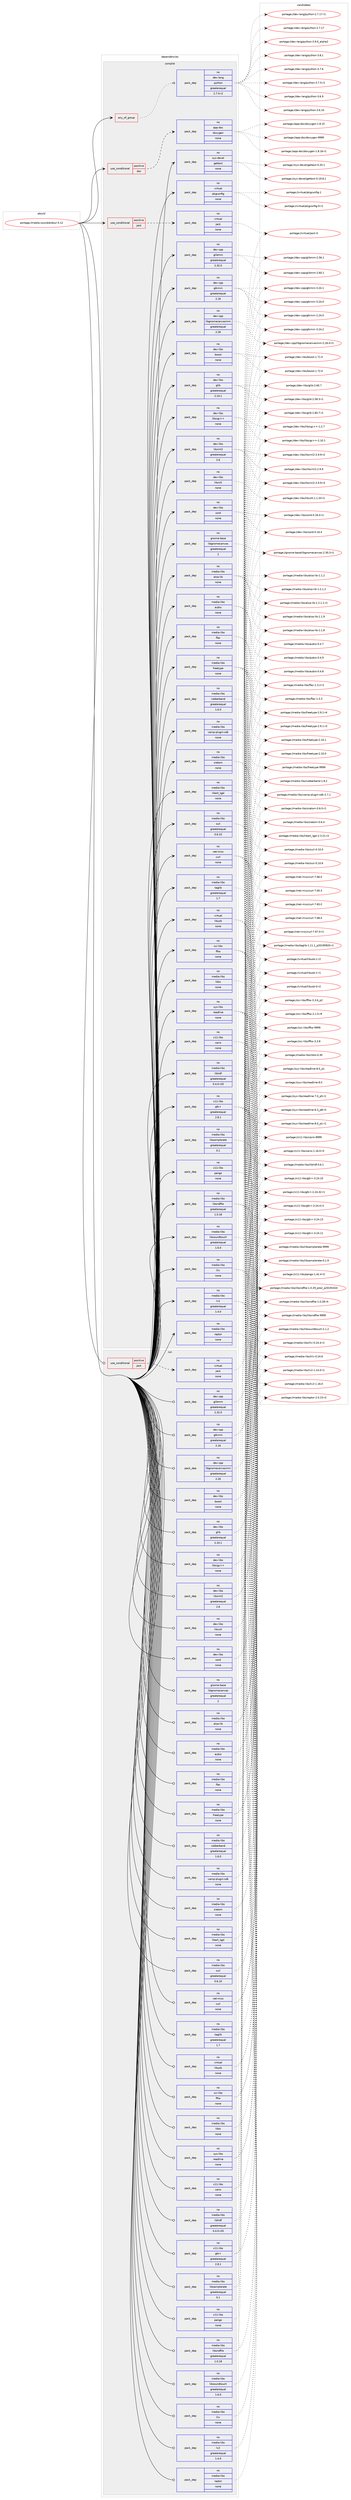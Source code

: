 digraph prolog {

# *************
# Graph options
# *************

newrank=true;
concentrate=true;
compound=true;
graph [rankdir=LR,fontname=Helvetica,fontsize=10,ranksep=1.5];#, ranksep=2.5, nodesep=0.2];
edge  [arrowhead=vee];
node  [fontname=Helvetica,fontsize=10];

# **********
# The ebuild
# **********

subgraph cluster_leftcol {
color=gray;
rank=same;
label=<<i>ebuild</i>>;
id [label="portage://media-sound/ardour-5.12", color=red, width=4, href="../media-sound/ardour-5.12.svg"];
}

# ****************
# The dependencies
# ****************

subgraph cluster_midcol {
color=gray;
label=<<i>dependencies</i>>;
subgraph cluster_compile {
fillcolor="#eeeeee";
style=filled;
label=<<i>compile</i>>;
subgraph any2849 {
dependency196369 [label=<<TABLE BORDER="0" CELLBORDER="1" CELLSPACING="0" CELLPADDING="4"><TR><TD CELLPADDING="10">any_of_group</TD></TR></TABLE>>, shape=none, color=red];subgraph pack148692 {
dependency196370 [label=<<TABLE BORDER="0" CELLBORDER="1" CELLSPACING="0" CELLPADDING="4" WIDTH="220"><TR><TD ROWSPAN="6" CELLPADDING="30">pack_dep</TD></TR><TR><TD WIDTH="110">no</TD></TR><TR><TD>dev-lang</TD></TR><TR><TD>python</TD></TR><TR><TD>greaterequal</TD></TR><TR><TD>2.7.5-r2</TD></TR></TABLE>>, shape=none, color=blue];
}
dependency196369:e -> dependency196370:w [weight=20,style="dotted",arrowhead="oinv"];
}
id:e -> dependency196369:w [weight=20,style="solid",arrowhead="vee"];
subgraph cond44678 {
dependency196371 [label=<<TABLE BORDER="0" CELLBORDER="1" CELLSPACING="0" CELLPADDING="4"><TR><TD ROWSPAN="3" CELLPADDING="10">use_conditional</TD></TR><TR><TD>positive</TD></TR><TR><TD>doc</TD></TR></TABLE>>, shape=none, color=red];
subgraph pack148693 {
dependency196372 [label=<<TABLE BORDER="0" CELLBORDER="1" CELLSPACING="0" CELLPADDING="4" WIDTH="220"><TR><TD ROWSPAN="6" CELLPADDING="30">pack_dep</TD></TR><TR><TD WIDTH="110">no</TD></TR><TR><TD>app-doc</TD></TR><TR><TD>doxygen</TD></TR><TR><TD>none</TD></TR><TR><TD></TD></TR></TABLE>>, shape=none, color=blue];
}
dependency196371:e -> dependency196372:w [weight=20,style="dashed",arrowhead="vee"];
}
id:e -> dependency196371:w [weight=20,style="solid",arrowhead="vee"];
subgraph cond44679 {
dependency196373 [label=<<TABLE BORDER="0" CELLBORDER="1" CELLSPACING="0" CELLPADDING="4"><TR><TD ROWSPAN="3" CELLPADDING="10">use_conditional</TD></TR><TR><TD>positive</TD></TR><TR><TD>jack</TD></TR></TABLE>>, shape=none, color=red];
subgraph pack148694 {
dependency196374 [label=<<TABLE BORDER="0" CELLBORDER="1" CELLSPACING="0" CELLPADDING="4" WIDTH="220"><TR><TD ROWSPAN="6" CELLPADDING="30">pack_dep</TD></TR><TR><TD WIDTH="110">no</TD></TR><TR><TD>virtual</TD></TR><TR><TD>jack</TD></TR><TR><TD>none</TD></TR><TR><TD></TD></TR></TABLE>>, shape=none, color=blue];
}
dependency196373:e -> dependency196374:w [weight=20,style="dashed",arrowhead="vee"];
}
id:e -> dependency196373:w [weight=20,style="solid",arrowhead="vee"];
subgraph pack148695 {
dependency196375 [label=<<TABLE BORDER="0" CELLBORDER="1" CELLSPACING="0" CELLPADDING="4" WIDTH="220"><TR><TD ROWSPAN="6" CELLPADDING="30">pack_dep</TD></TR><TR><TD WIDTH="110">no</TD></TR><TR><TD>dev-cpp</TD></TR><TR><TD>glibmm</TD></TR><TR><TD>greaterequal</TD></TR><TR><TD>2.32.0</TD></TR></TABLE>>, shape=none, color=blue];
}
id:e -> dependency196375:w [weight=20,style="solid",arrowhead="vee"];
subgraph pack148696 {
dependency196376 [label=<<TABLE BORDER="0" CELLBORDER="1" CELLSPACING="0" CELLPADDING="4" WIDTH="220"><TR><TD ROWSPAN="6" CELLPADDING="30">pack_dep</TD></TR><TR><TD WIDTH="110">no</TD></TR><TR><TD>dev-cpp</TD></TR><TR><TD>gtkmm</TD></TR><TR><TD>greaterequal</TD></TR><TR><TD>2.16</TD></TR></TABLE>>, shape=none, color=blue];
}
id:e -> dependency196376:w [weight=20,style="solid",arrowhead="vee"];
subgraph pack148697 {
dependency196377 [label=<<TABLE BORDER="0" CELLBORDER="1" CELLSPACING="0" CELLPADDING="4" WIDTH="220"><TR><TD ROWSPAN="6" CELLPADDING="30">pack_dep</TD></TR><TR><TD WIDTH="110">no</TD></TR><TR><TD>dev-cpp</TD></TR><TR><TD>libgnomecanvasmm</TD></TR><TR><TD>greaterequal</TD></TR><TR><TD>2.26</TD></TR></TABLE>>, shape=none, color=blue];
}
id:e -> dependency196377:w [weight=20,style="solid",arrowhead="vee"];
subgraph pack148698 {
dependency196378 [label=<<TABLE BORDER="0" CELLBORDER="1" CELLSPACING="0" CELLPADDING="4" WIDTH="220"><TR><TD ROWSPAN="6" CELLPADDING="30">pack_dep</TD></TR><TR><TD WIDTH="110">no</TD></TR><TR><TD>dev-libs</TD></TR><TR><TD>boost</TD></TR><TR><TD>none</TD></TR><TR><TD></TD></TR></TABLE>>, shape=none, color=blue];
}
id:e -> dependency196378:w [weight=20,style="solid",arrowhead="vee"];
subgraph pack148699 {
dependency196379 [label=<<TABLE BORDER="0" CELLBORDER="1" CELLSPACING="0" CELLPADDING="4" WIDTH="220"><TR><TD ROWSPAN="6" CELLPADDING="30">pack_dep</TD></TR><TR><TD WIDTH="110">no</TD></TR><TR><TD>dev-libs</TD></TR><TR><TD>glib</TD></TR><TR><TD>greaterequal</TD></TR><TR><TD>2.10.1</TD></TR></TABLE>>, shape=none, color=blue];
}
id:e -> dependency196379:w [weight=20,style="solid",arrowhead="vee"];
subgraph pack148700 {
dependency196380 [label=<<TABLE BORDER="0" CELLBORDER="1" CELLSPACING="0" CELLPADDING="4" WIDTH="220"><TR><TD ROWSPAN="6" CELLPADDING="30">pack_dep</TD></TR><TR><TD WIDTH="110">no</TD></TR><TR><TD>dev-libs</TD></TR><TR><TD>libsigc++</TD></TR><TR><TD>none</TD></TR><TR><TD></TD></TR></TABLE>>, shape=none, color=blue];
}
id:e -> dependency196380:w [weight=20,style="solid",arrowhead="vee"];
subgraph pack148701 {
dependency196381 [label=<<TABLE BORDER="0" CELLBORDER="1" CELLSPACING="0" CELLPADDING="4" WIDTH="220"><TR><TD ROWSPAN="6" CELLPADDING="30">pack_dep</TD></TR><TR><TD WIDTH="110">no</TD></TR><TR><TD>dev-libs</TD></TR><TR><TD>libxml2</TD></TR><TR><TD>greaterequal</TD></TR><TR><TD>2.6</TD></TR></TABLE>>, shape=none, color=blue];
}
id:e -> dependency196381:w [weight=20,style="solid",arrowhead="vee"];
subgraph pack148702 {
dependency196382 [label=<<TABLE BORDER="0" CELLBORDER="1" CELLSPACING="0" CELLPADDING="4" WIDTH="220"><TR><TD ROWSPAN="6" CELLPADDING="30">pack_dep</TD></TR><TR><TD WIDTH="110">no</TD></TR><TR><TD>dev-libs</TD></TR><TR><TD>libxslt</TD></TR><TR><TD>none</TD></TR><TR><TD></TD></TR></TABLE>>, shape=none, color=blue];
}
id:e -> dependency196382:w [weight=20,style="solid",arrowhead="vee"];
subgraph pack148703 {
dependency196383 [label=<<TABLE BORDER="0" CELLBORDER="1" CELLSPACING="0" CELLPADDING="4" WIDTH="220"><TR><TD ROWSPAN="6" CELLPADDING="30">pack_dep</TD></TR><TR><TD WIDTH="110">no</TD></TR><TR><TD>dev-libs</TD></TR><TR><TD>sord</TD></TR><TR><TD>none</TD></TR><TR><TD></TD></TR></TABLE>>, shape=none, color=blue];
}
id:e -> dependency196383:w [weight=20,style="solid",arrowhead="vee"];
subgraph pack148704 {
dependency196384 [label=<<TABLE BORDER="0" CELLBORDER="1" CELLSPACING="0" CELLPADDING="4" WIDTH="220"><TR><TD ROWSPAN="6" CELLPADDING="30">pack_dep</TD></TR><TR><TD WIDTH="110">no</TD></TR><TR><TD>gnome-base</TD></TR><TR><TD>libgnomecanvas</TD></TR><TR><TD>greaterequal</TD></TR><TR><TD>2</TD></TR></TABLE>>, shape=none, color=blue];
}
id:e -> dependency196384:w [weight=20,style="solid",arrowhead="vee"];
subgraph pack148705 {
dependency196385 [label=<<TABLE BORDER="0" CELLBORDER="1" CELLSPACING="0" CELLPADDING="4" WIDTH="220"><TR><TD ROWSPAN="6" CELLPADDING="30">pack_dep</TD></TR><TR><TD WIDTH="110">no</TD></TR><TR><TD>media-libs</TD></TR><TR><TD>alsa-lib</TD></TR><TR><TD>none</TD></TR><TR><TD></TD></TR></TABLE>>, shape=none, color=blue];
}
id:e -> dependency196385:w [weight=20,style="solid",arrowhead="vee"];
subgraph pack148706 {
dependency196386 [label=<<TABLE BORDER="0" CELLBORDER="1" CELLSPACING="0" CELLPADDING="4" WIDTH="220"><TR><TD ROWSPAN="6" CELLPADDING="30">pack_dep</TD></TR><TR><TD WIDTH="110">no</TD></TR><TR><TD>media-libs</TD></TR><TR><TD>aubio</TD></TR><TR><TD>none</TD></TR><TR><TD></TD></TR></TABLE>>, shape=none, color=blue];
}
id:e -> dependency196386:w [weight=20,style="solid",arrowhead="vee"];
subgraph pack148707 {
dependency196387 [label=<<TABLE BORDER="0" CELLBORDER="1" CELLSPACING="0" CELLPADDING="4" WIDTH="220"><TR><TD ROWSPAN="6" CELLPADDING="30">pack_dep</TD></TR><TR><TD WIDTH="110">no</TD></TR><TR><TD>media-libs</TD></TR><TR><TD>flac</TD></TR><TR><TD>none</TD></TR><TR><TD></TD></TR></TABLE>>, shape=none, color=blue];
}
id:e -> dependency196387:w [weight=20,style="solid",arrowhead="vee"];
subgraph pack148708 {
dependency196388 [label=<<TABLE BORDER="0" CELLBORDER="1" CELLSPACING="0" CELLPADDING="4" WIDTH="220"><TR><TD ROWSPAN="6" CELLPADDING="30">pack_dep</TD></TR><TR><TD WIDTH="110">no</TD></TR><TR><TD>media-libs</TD></TR><TR><TD>freetype</TD></TR><TR><TD>none</TD></TR><TR><TD></TD></TR></TABLE>>, shape=none, color=blue];
}
id:e -> dependency196388:w [weight=20,style="solid",arrowhead="vee"];
subgraph pack148709 {
dependency196389 [label=<<TABLE BORDER="0" CELLBORDER="1" CELLSPACING="0" CELLPADDING="4" WIDTH="220"><TR><TD ROWSPAN="6" CELLPADDING="30">pack_dep</TD></TR><TR><TD WIDTH="110">no</TD></TR><TR><TD>media-libs</TD></TR><TR><TD>libart_lgpl</TD></TR><TR><TD>none</TD></TR><TR><TD></TD></TR></TABLE>>, shape=none, color=blue];
}
id:e -> dependency196389:w [weight=20,style="solid",arrowhead="vee"];
subgraph pack148710 {
dependency196390 [label=<<TABLE BORDER="0" CELLBORDER="1" CELLSPACING="0" CELLPADDING="4" WIDTH="220"><TR><TD ROWSPAN="6" CELLPADDING="30">pack_dep</TD></TR><TR><TD WIDTH="110">no</TD></TR><TR><TD>media-libs</TD></TR><TR><TD>liblo</TD></TR><TR><TD>none</TD></TR><TR><TD></TD></TR></TABLE>>, shape=none, color=blue];
}
id:e -> dependency196390:w [weight=20,style="solid",arrowhead="vee"];
subgraph pack148711 {
dependency196391 [label=<<TABLE BORDER="0" CELLBORDER="1" CELLSPACING="0" CELLPADDING="4" WIDTH="220"><TR><TD ROWSPAN="6" CELLPADDING="30">pack_dep</TD></TR><TR><TD WIDTH="110">no</TD></TR><TR><TD>media-libs</TD></TR><TR><TD>liblrdf</TD></TR><TR><TD>greaterequal</TD></TR><TR><TD>0.4.0-r20</TD></TR></TABLE>>, shape=none, color=blue];
}
id:e -> dependency196391:w [weight=20,style="solid",arrowhead="vee"];
subgraph pack148712 {
dependency196392 [label=<<TABLE BORDER="0" CELLBORDER="1" CELLSPACING="0" CELLPADDING="4" WIDTH="220"><TR><TD ROWSPAN="6" CELLPADDING="30">pack_dep</TD></TR><TR><TD WIDTH="110">no</TD></TR><TR><TD>media-libs</TD></TR><TR><TD>libsamplerate</TD></TR><TR><TD>greaterequal</TD></TR><TR><TD>0.1</TD></TR></TABLE>>, shape=none, color=blue];
}
id:e -> dependency196392:w [weight=20,style="solid",arrowhead="vee"];
subgraph pack148713 {
dependency196393 [label=<<TABLE BORDER="0" CELLBORDER="1" CELLSPACING="0" CELLPADDING="4" WIDTH="220"><TR><TD ROWSPAN="6" CELLPADDING="30">pack_dep</TD></TR><TR><TD WIDTH="110">no</TD></TR><TR><TD>media-libs</TD></TR><TR><TD>libsndfile</TD></TR><TR><TD>greaterequal</TD></TR><TR><TD>1.0.18</TD></TR></TABLE>>, shape=none, color=blue];
}
id:e -> dependency196393:w [weight=20,style="solid",arrowhead="vee"];
subgraph pack148714 {
dependency196394 [label=<<TABLE BORDER="0" CELLBORDER="1" CELLSPACING="0" CELLPADDING="4" WIDTH="220"><TR><TD ROWSPAN="6" CELLPADDING="30">pack_dep</TD></TR><TR><TD WIDTH="110">no</TD></TR><TR><TD>media-libs</TD></TR><TR><TD>libsoundtouch</TD></TR><TR><TD>greaterequal</TD></TR><TR><TD>1.6.0</TD></TR></TABLE>>, shape=none, color=blue];
}
id:e -> dependency196394:w [weight=20,style="solid",arrowhead="vee"];
subgraph pack148715 {
dependency196395 [label=<<TABLE BORDER="0" CELLBORDER="1" CELLSPACING="0" CELLPADDING="4" WIDTH="220"><TR><TD ROWSPAN="6" CELLPADDING="30">pack_dep</TD></TR><TR><TD WIDTH="110">no</TD></TR><TR><TD>media-libs</TD></TR><TR><TD>lilv</TD></TR><TR><TD>none</TD></TR><TR><TD></TD></TR></TABLE>>, shape=none, color=blue];
}
id:e -> dependency196395:w [weight=20,style="solid",arrowhead="vee"];
subgraph pack148716 {
dependency196396 [label=<<TABLE BORDER="0" CELLBORDER="1" CELLSPACING="0" CELLPADDING="4" WIDTH="220"><TR><TD ROWSPAN="6" CELLPADDING="30">pack_dep</TD></TR><TR><TD WIDTH="110">no</TD></TR><TR><TD>media-libs</TD></TR><TR><TD>lv2</TD></TR><TR><TD>greaterequal</TD></TR><TR><TD>1.4.0</TD></TR></TABLE>>, shape=none, color=blue];
}
id:e -> dependency196396:w [weight=20,style="solid",arrowhead="vee"];
subgraph pack148717 {
dependency196397 [label=<<TABLE BORDER="0" CELLBORDER="1" CELLSPACING="0" CELLPADDING="4" WIDTH="220"><TR><TD ROWSPAN="6" CELLPADDING="30">pack_dep</TD></TR><TR><TD WIDTH="110">no</TD></TR><TR><TD>media-libs</TD></TR><TR><TD>raptor</TD></TR><TR><TD>none</TD></TR><TR><TD></TD></TR></TABLE>>, shape=none, color=blue];
}
id:e -> dependency196397:w [weight=20,style="solid",arrowhead="vee"];
subgraph pack148718 {
dependency196398 [label=<<TABLE BORDER="0" CELLBORDER="1" CELLSPACING="0" CELLPADDING="4" WIDTH="220"><TR><TD ROWSPAN="6" CELLPADDING="30">pack_dep</TD></TR><TR><TD WIDTH="110">no</TD></TR><TR><TD>media-libs</TD></TR><TR><TD>rubberband</TD></TR><TR><TD>greaterequal</TD></TR><TR><TD>1.6.0</TD></TR></TABLE>>, shape=none, color=blue];
}
id:e -> dependency196398:w [weight=20,style="solid",arrowhead="vee"];
subgraph pack148719 {
dependency196399 [label=<<TABLE BORDER="0" CELLBORDER="1" CELLSPACING="0" CELLPADDING="4" WIDTH="220"><TR><TD ROWSPAN="6" CELLPADDING="30">pack_dep</TD></TR><TR><TD WIDTH="110">no</TD></TR><TR><TD>media-libs</TD></TR><TR><TD>sratom</TD></TR><TR><TD>none</TD></TR><TR><TD></TD></TR></TABLE>>, shape=none, color=blue];
}
id:e -> dependency196399:w [weight=20,style="solid",arrowhead="vee"];
subgraph pack148720 {
dependency196400 [label=<<TABLE BORDER="0" CELLBORDER="1" CELLSPACING="0" CELLPADDING="4" WIDTH="220"><TR><TD ROWSPAN="6" CELLPADDING="30">pack_dep</TD></TR><TR><TD WIDTH="110">no</TD></TR><TR><TD>media-libs</TD></TR><TR><TD>suil</TD></TR><TR><TD>greaterequal</TD></TR><TR><TD>0.6.10</TD></TR></TABLE>>, shape=none, color=blue];
}
id:e -> dependency196400:w [weight=20,style="solid",arrowhead="vee"];
subgraph pack148721 {
dependency196401 [label=<<TABLE BORDER="0" CELLBORDER="1" CELLSPACING="0" CELLPADDING="4" WIDTH="220"><TR><TD ROWSPAN="6" CELLPADDING="30">pack_dep</TD></TR><TR><TD WIDTH="110">no</TD></TR><TR><TD>media-libs</TD></TR><TR><TD>taglib</TD></TR><TR><TD>greaterequal</TD></TR><TR><TD>1.7</TD></TR></TABLE>>, shape=none, color=blue];
}
id:e -> dependency196401:w [weight=20,style="solid",arrowhead="vee"];
subgraph pack148722 {
dependency196402 [label=<<TABLE BORDER="0" CELLBORDER="1" CELLSPACING="0" CELLPADDING="4" WIDTH="220"><TR><TD ROWSPAN="6" CELLPADDING="30">pack_dep</TD></TR><TR><TD WIDTH="110">no</TD></TR><TR><TD>media-libs</TD></TR><TR><TD>vamp-plugin-sdk</TD></TR><TR><TD>none</TD></TR><TR><TD></TD></TR></TABLE>>, shape=none, color=blue];
}
id:e -> dependency196402:w [weight=20,style="solid",arrowhead="vee"];
subgraph pack148723 {
dependency196403 [label=<<TABLE BORDER="0" CELLBORDER="1" CELLSPACING="0" CELLPADDING="4" WIDTH="220"><TR><TD ROWSPAN="6" CELLPADDING="30">pack_dep</TD></TR><TR><TD WIDTH="110">no</TD></TR><TR><TD>net-misc</TD></TR><TR><TD>curl</TD></TR><TR><TD>none</TD></TR><TR><TD></TD></TR></TABLE>>, shape=none, color=blue];
}
id:e -> dependency196403:w [weight=20,style="solid",arrowhead="vee"];
subgraph pack148724 {
dependency196404 [label=<<TABLE BORDER="0" CELLBORDER="1" CELLSPACING="0" CELLPADDING="4" WIDTH="220"><TR><TD ROWSPAN="6" CELLPADDING="30">pack_dep</TD></TR><TR><TD WIDTH="110">no</TD></TR><TR><TD>sci-libs</TD></TR><TR><TD>fftw</TD></TR><TR><TD>none</TD></TR><TR><TD></TD></TR></TABLE>>, shape=none, color=blue];
}
id:e -> dependency196404:w [weight=20,style="solid",arrowhead="vee"];
subgraph pack148725 {
dependency196405 [label=<<TABLE BORDER="0" CELLBORDER="1" CELLSPACING="0" CELLPADDING="4" WIDTH="220"><TR><TD ROWSPAN="6" CELLPADDING="30">pack_dep</TD></TR><TR><TD WIDTH="110">no</TD></TR><TR><TD>sys-devel</TD></TR><TR><TD>gettext</TD></TR><TR><TD>none</TD></TR><TR><TD></TD></TR></TABLE>>, shape=none, color=blue];
}
id:e -> dependency196405:w [weight=20,style="solid",arrowhead="vee"];
subgraph pack148726 {
dependency196406 [label=<<TABLE BORDER="0" CELLBORDER="1" CELLSPACING="0" CELLPADDING="4" WIDTH="220"><TR><TD ROWSPAN="6" CELLPADDING="30">pack_dep</TD></TR><TR><TD WIDTH="110">no</TD></TR><TR><TD>sys-libs</TD></TR><TR><TD>readline</TD></TR><TR><TD>none</TD></TR><TR><TD></TD></TR></TABLE>>, shape=none, color=blue];
}
id:e -> dependency196406:w [weight=20,style="solid",arrowhead="vee"];
subgraph pack148727 {
dependency196407 [label=<<TABLE BORDER="0" CELLBORDER="1" CELLSPACING="0" CELLPADDING="4" WIDTH="220"><TR><TD ROWSPAN="6" CELLPADDING="30">pack_dep</TD></TR><TR><TD WIDTH="110">no</TD></TR><TR><TD>virtual</TD></TR><TR><TD>libusb</TD></TR><TR><TD>none</TD></TR><TR><TD></TD></TR></TABLE>>, shape=none, color=blue];
}
id:e -> dependency196407:w [weight=20,style="solid",arrowhead="vee"];
subgraph pack148728 {
dependency196408 [label=<<TABLE BORDER="0" CELLBORDER="1" CELLSPACING="0" CELLPADDING="4" WIDTH="220"><TR><TD ROWSPAN="6" CELLPADDING="30">pack_dep</TD></TR><TR><TD WIDTH="110">no</TD></TR><TR><TD>virtual</TD></TR><TR><TD>pkgconfig</TD></TR><TR><TD>none</TD></TR><TR><TD></TD></TR></TABLE>>, shape=none, color=blue];
}
id:e -> dependency196408:w [weight=20,style="solid",arrowhead="vee"];
subgraph pack148729 {
dependency196409 [label=<<TABLE BORDER="0" CELLBORDER="1" CELLSPACING="0" CELLPADDING="4" WIDTH="220"><TR><TD ROWSPAN="6" CELLPADDING="30">pack_dep</TD></TR><TR><TD WIDTH="110">no</TD></TR><TR><TD>x11-libs</TD></TR><TR><TD>cairo</TD></TR><TR><TD>none</TD></TR><TR><TD></TD></TR></TABLE>>, shape=none, color=blue];
}
id:e -> dependency196409:w [weight=20,style="solid",arrowhead="vee"];
subgraph pack148730 {
dependency196410 [label=<<TABLE BORDER="0" CELLBORDER="1" CELLSPACING="0" CELLPADDING="4" WIDTH="220"><TR><TD ROWSPAN="6" CELLPADDING="30">pack_dep</TD></TR><TR><TD WIDTH="110">no</TD></TR><TR><TD>x11-libs</TD></TR><TR><TD>gtk+</TD></TR><TR><TD>greaterequal</TD></TR><TR><TD>2.8.1</TD></TR></TABLE>>, shape=none, color=blue];
}
id:e -> dependency196410:w [weight=20,style="solid",arrowhead="vee"];
subgraph pack148731 {
dependency196411 [label=<<TABLE BORDER="0" CELLBORDER="1" CELLSPACING="0" CELLPADDING="4" WIDTH="220"><TR><TD ROWSPAN="6" CELLPADDING="30">pack_dep</TD></TR><TR><TD WIDTH="110">no</TD></TR><TR><TD>x11-libs</TD></TR><TR><TD>pango</TD></TR><TR><TD>none</TD></TR><TR><TD></TD></TR></TABLE>>, shape=none, color=blue];
}
id:e -> dependency196411:w [weight=20,style="solid",arrowhead="vee"];
}
subgraph cluster_compileandrun {
fillcolor="#eeeeee";
style=filled;
label=<<i>compile and run</i>>;
}
subgraph cluster_run {
fillcolor="#eeeeee";
style=filled;
label=<<i>run</i>>;
subgraph cond44680 {
dependency196412 [label=<<TABLE BORDER="0" CELLBORDER="1" CELLSPACING="0" CELLPADDING="4"><TR><TD ROWSPAN="3" CELLPADDING="10">use_conditional</TD></TR><TR><TD>positive</TD></TR><TR><TD>jack</TD></TR></TABLE>>, shape=none, color=red];
subgraph pack148732 {
dependency196413 [label=<<TABLE BORDER="0" CELLBORDER="1" CELLSPACING="0" CELLPADDING="4" WIDTH="220"><TR><TD ROWSPAN="6" CELLPADDING="30">pack_dep</TD></TR><TR><TD WIDTH="110">no</TD></TR><TR><TD>virtual</TD></TR><TR><TD>jack</TD></TR><TR><TD>none</TD></TR><TR><TD></TD></TR></TABLE>>, shape=none, color=blue];
}
dependency196412:e -> dependency196413:w [weight=20,style="dashed",arrowhead="vee"];
}
id:e -> dependency196412:w [weight=20,style="solid",arrowhead="odot"];
subgraph pack148733 {
dependency196414 [label=<<TABLE BORDER="0" CELLBORDER="1" CELLSPACING="0" CELLPADDING="4" WIDTH="220"><TR><TD ROWSPAN="6" CELLPADDING="30">pack_dep</TD></TR><TR><TD WIDTH="110">no</TD></TR><TR><TD>dev-cpp</TD></TR><TR><TD>glibmm</TD></TR><TR><TD>greaterequal</TD></TR><TR><TD>2.32.0</TD></TR></TABLE>>, shape=none, color=blue];
}
id:e -> dependency196414:w [weight=20,style="solid",arrowhead="odot"];
subgraph pack148734 {
dependency196415 [label=<<TABLE BORDER="0" CELLBORDER="1" CELLSPACING="0" CELLPADDING="4" WIDTH="220"><TR><TD ROWSPAN="6" CELLPADDING="30">pack_dep</TD></TR><TR><TD WIDTH="110">no</TD></TR><TR><TD>dev-cpp</TD></TR><TR><TD>gtkmm</TD></TR><TR><TD>greaterequal</TD></TR><TR><TD>2.16</TD></TR></TABLE>>, shape=none, color=blue];
}
id:e -> dependency196415:w [weight=20,style="solid",arrowhead="odot"];
subgraph pack148735 {
dependency196416 [label=<<TABLE BORDER="0" CELLBORDER="1" CELLSPACING="0" CELLPADDING="4" WIDTH="220"><TR><TD ROWSPAN="6" CELLPADDING="30">pack_dep</TD></TR><TR><TD WIDTH="110">no</TD></TR><TR><TD>dev-cpp</TD></TR><TR><TD>libgnomecanvasmm</TD></TR><TR><TD>greaterequal</TD></TR><TR><TD>2.26</TD></TR></TABLE>>, shape=none, color=blue];
}
id:e -> dependency196416:w [weight=20,style="solid",arrowhead="odot"];
subgraph pack148736 {
dependency196417 [label=<<TABLE BORDER="0" CELLBORDER="1" CELLSPACING="0" CELLPADDING="4" WIDTH="220"><TR><TD ROWSPAN="6" CELLPADDING="30">pack_dep</TD></TR><TR><TD WIDTH="110">no</TD></TR><TR><TD>dev-libs</TD></TR><TR><TD>boost</TD></TR><TR><TD>none</TD></TR><TR><TD></TD></TR></TABLE>>, shape=none, color=blue];
}
id:e -> dependency196417:w [weight=20,style="solid",arrowhead="odot"];
subgraph pack148737 {
dependency196418 [label=<<TABLE BORDER="0" CELLBORDER="1" CELLSPACING="0" CELLPADDING="4" WIDTH="220"><TR><TD ROWSPAN="6" CELLPADDING="30">pack_dep</TD></TR><TR><TD WIDTH="110">no</TD></TR><TR><TD>dev-libs</TD></TR><TR><TD>glib</TD></TR><TR><TD>greaterequal</TD></TR><TR><TD>2.10.1</TD></TR></TABLE>>, shape=none, color=blue];
}
id:e -> dependency196418:w [weight=20,style="solid",arrowhead="odot"];
subgraph pack148738 {
dependency196419 [label=<<TABLE BORDER="0" CELLBORDER="1" CELLSPACING="0" CELLPADDING="4" WIDTH="220"><TR><TD ROWSPAN="6" CELLPADDING="30">pack_dep</TD></TR><TR><TD WIDTH="110">no</TD></TR><TR><TD>dev-libs</TD></TR><TR><TD>libsigc++</TD></TR><TR><TD>none</TD></TR><TR><TD></TD></TR></TABLE>>, shape=none, color=blue];
}
id:e -> dependency196419:w [weight=20,style="solid",arrowhead="odot"];
subgraph pack148739 {
dependency196420 [label=<<TABLE BORDER="0" CELLBORDER="1" CELLSPACING="0" CELLPADDING="4" WIDTH="220"><TR><TD ROWSPAN="6" CELLPADDING="30">pack_dep</TD></TR><TR><TD WIDTH="110">no</TD></TR><TR><TD>dev-libs</TD></TR><TR><TD>libxml2</TD></TR><TR><TD>greaterequal</TD></TR><TR><TD>2.6</TD></TR></TABLE>>, shape=none, color=blue];
}
id:e -> dependency196420:w [weight=20,style="solid",arrowhead="odot"];
subgraph pack148740 {
dependency196421 [label=<<TABLE BORDER="0" CELLBORDER="1" CELLSPACING="0" CELLPADDING="4" WIDTH="220"><TR><TD ROWSPAN="6" CELLPADDING="30">pack_dep</TD></TR><TR><TD WIDTH="110">no</TD></TR><TR><TD>dev-libs</TD></TR><TR><TD>libxslt</TD></TR><TR><TD>none</TD></TR><TR><TD></TD></TR></TABLE>>, shape=none, color=blue];
}
id:e -> dependency196421:w [weight=20,style="solid",arrowhead="odot"];
subgraph pack148741 {
dependency196422 [label=<<TABLE BORDER="0" CELLBORDER="1" CELLSPACING="0" CELLPADDING="4" WIDTH="220"><TR><TD ROWSPAN="6" CELLPADDING="30">pack_dep</TD></TR><TR><TD WIDTH="110">no</TD></TR><TR><TD>dev-libs</TD></TR><TR><TD>sord</TD></TR><TR><TD>none</TD></TR><TR><TD></TD></TR></TABLE>>, shape=none, color=blue];
}
id:e -> dependency196422:w [weight=20,style="solid",arrowhead="odot"];
subgraph pack148742 {
dependency196423 [label=<<TABLE BORDER="0" CELLBORDER="1" CELLSPACING="0" CELLPADDING="4" WIDTH="220"><TR><TD ROWSPAN="6" CELLPADDING="30">pack_dep</TD></TR><TR><TD WIDTH="110">no</TD></TR><TR><TD>gnome-base</TD></TR><TR><TD>libgnomecanvas</TD></TR><TR><TD>greaterequal</TD></TR><TR><TD>2</TD></TR></TABLE>>, shape=none, color=blue];
}
id:e -> dependency196423:w [weight=20,style="solid",arrowhead="odot"];
subgraph pack148743 {
dependency196424 [label=<<TABLE BORDER="0" CELLBORDER="1" CELLSPACING="0" CELLPADDING="4" WIDTH="220"><TR><TD ROWSPAN="6" CELLPADDING="30">pack_dep</TD></TR><TR><TD WIDTH="110">no</TD></TR><TR><TD>media-libs</TD></TR><TR><TD>alsa-lib</TD></TR><TR><TD>none</TD></TR><TR><TD></TD></TR></TABLE>>, shape=none, color=blue];
}
id:e -> dependency196424:w [weight=20,style="solid",arrowhead="odot"];
subgraph pack148744 {
dependency196425 [label=<<TABLE BORDER="0" CELLBORDER="1" CELLSPACING="0" CELLPADDING="4" WIDTH="220"><TR><TD ROWSPAN="6" CELLPADDING="30">pack_dep</TD></TR><TR><TD WIDTH="110">no</TD></TR><TR><TD>media-libs</TD></TR><TR><TD>aubio</TD></TR><TR><TD>none</TD></TR><TR><TD></TD></TR></TABLE>>, shape=none, color=blue];
}
id:e -> dependency196425:w [weight=20,style="solid",arrowhead="odot"];
subgraph pack148745 {
dependency196426 [label=<<TABLE BORDER="0" CELLBORDER="1" CELLSPACING="0" CELLPADDING="4" WIDTH="220"><TR><TD ROWSPAN="6" CELLPADDING="30">pack_dep</TD></TR><TR><TD WIDTH="110">no</TD></TR><TR><TD>media-libs</TD></TR><TR><TD>flac</TD></TR><TR><TD>none</TD></TR><TR><TD></TD></TR></TABLE>>, shape=none, color=blue];
}
id:e -> dependency196426:w [weight=20,style="solid",arrowhead="odot"];
subgraph pack148746 {
dependency196427 [label=<<TABLE BORDER="0" CELLBORDER="1" CELLSPACING="0" CELLPADDING="4" WIDTH="220"><TR><TD ROWSPAN="6" CELLPADDING="30">pack_dep</TD></TR><TR><TD WIDTH="110">no</TD></TR><TR><TD>media-libs</TD></TR><TR><TD>freetype</TD></TR><TR><TD>none</TD></TR><TR><TD></TD></TR></TABLE>>, shape=none, color=blue];
}
id:e -> dependency196427:w [weight=20,style="solid",arrowhead="odot"];
subgraph pack148747 {
dependency196428 [label=<<TABLE BORDER="0" CELLBORDER="1" CELLSPACING="0" CELLPADDING="4" WIDTH="220"><TR><TD ROWSPAN="6" CELLPADDING="30">pack_dep</TD></TR><TR><TD WIDTH="110">no</TD></TR><TR><TD>media-libs</TD></TR><TR><TD>libart_lgpl</TD></TR><TR><TD>none</TD></TR><TR><TD></TD></TR></TABLE>>, shape=none, color=blue];
}
id:e -> dependency196428:w [weight=20,style="solid",arrowhead="odot"];
subgraph pack148748 {
dependency196429 [label=<<TABLE BORDER="0" CELLBORDER="1" CELLSPACING="0" CELLPADDING="4" WIDTH="220"><TR><TD ROWSPAN="6" CELLPADDING="30">pack_dep</TD></TR><TR><TD WIDTH="110">no</TD></TR><TR><TD>media-libs</TD></TR><TR><TD>liblo</TD></TR><TR><TD>none</TD></TR><TR><TD></TD></TR></TABLE>>, shape=none, color=blue];
}
id:e -> dependency196429:w [weight=20,style="solid",arrowhead="odot"];
subgraph pack148749 {
dependency196430 [label=<<TABLE BORDER="0" CELLBORDER="1" CELLSPACING="0" CELLPADDING="4" WIDTH="220"><TR><TD ROWSPAN="6" CELLPADDING="30">pack_dep</TD></TR><TR><TD WIDTH="110">no</TD></TR><TR><TD>media-libs</TD></TR><TR><TD>liblrdf</TD></TR><TR><TD>greaterequal</TD></TR><TR><TD>0.4.0-r20</TD></TR></TABLE>>, shape=none, color=blue];
}
id:e -> dependency196430:w [weight=20,style="solid",arrowhead="odot"];
subgraph pack148750 {
dependency196431 [label=<<TABLE BORDER="0" CELLBORDER="1" CELLSPACING="0" CELLPADDING="4" WIDTH="220"><TR><TD ROWSPAN="6" CELLPADDING="30">pack_dep</TD></TR><TR><TD WIDTH="110">no</TD></TR><TR><TD>media-libs</TD></TR><TR><TD>libsamplerate</TD></TR><TR><TD>greaterequal</TD></TR><TR><TD>0.1</TD></TR></TABLE>>, shape=none, color=blue];
}
id:e -> dependency196431:w [weight=20,style="solid",arrowhead="odot"];
subgraph pack148751 {
dependency196432 [label=<<TABLE BORDER="0" CELLBORDER="1" CELLSPACING="0" CELLPADDING="4" WIDTH="220"><TR><TD ROWSPAN="6" CELLPADDING="30">pack_dep</TD></TR><TR><TD WIDTH="110">no</TD></TR><TR><TD>media-libs</TD></TR><TR><TD>libsndfile</TD></TR><TR><TD>greaterequal</TD></TR><TR><TD>1.0.18</TD></TR></TABLE>>, shape=none, color=blue];
}
id:e -> dependency196432:w [weight=20,style="solid",arrowhead="odot"];
subgraph pack148752 {
dependency196433 [label=<<TABLE BORDER="0" CELLBORDER="1" CELLSPACING="0" CELLPADDING="4" WIDTH="220"><TR><TD ROWSPAN="6" CELLPADDING="30">pack_dep</TD></TR><TR><TD WIDTH="110">no</TD></TR><TR><TD>media-libs</TD></TR><TR><TD>libsoundtouch</TD></TR><TR><TD>greaterequal</TD></TR><TR><TD>1.6.0</TD></TR></TABLE>>, shape=none, color=blue];
}
id:e -> dependency196433:w [weight=20,style="solid",arrowhead="odot"];
subgraph pack148753 {
dependency196434 [label=<<TABLE BORDER="0" CELLBORDER="1" CELLSPACING="0" CELLPADDING="4" WIDTH="220"><TR><TD ROWSPAN="6" CELLPADDING="30">pack_dep</TD></TR><TR><TD WIDTH="110">no</TD></TR><TR><TD>media-libs</TD></TR><TR><TD>lilv</TD></TR><TR><TD>none</TD></TR><TR><TD></TD></TR></TABLE>>, shape=none, color=blue];
}
id:e -> dependency196434:w [weight=20,style="solid",arrowhead="odot"];
subgraph pack148754 {
dependency196435 [label=<<TABLE BORDER="0" CELLBORDER="1" CELLSPACING="0" CELLPADDING="4" WIDTH="220"><TR><TD ROWSPAN="6" CELLPADDING="30">pack_dep</TD></TR><TR><TD WIDTH="110">no</TD></TR><TR><TD>media-libs</TD></TR><TR><TD>lv2</TD></TR><TR><TD>greaterequal</TD></TR><TR><TD>1.4.0</TD></TR></TABLE>>, shape=none, color=blue];
}
id:e -> dependency196435:w [weight=20,style="solid",arrowhead="odot"];
subgraph pack148755 {
dependency196436 [label=<<TABLE BORDER="0" CELLBORDER="1" CELLSPACING="0" CELLPADDING="4" WIDTH="220"><TR><TD ROWSPAN="6" CELLPADDING="30">pack_dep</TD></TR><TR><TD WIDTH="110">no</TD></TR><TR><TD>media-libs</TD></TR><TR><TD>raptor</TD></TR><TR><TD>none</TD></TR><TR><TD></TD></TR></TABLE>>, shape=none, color=blue];
}
id:e -> dependency196436:w [weight=20,style="solid",arrowhead="odot"];
subgraph pack148756 {
dependency196437 [label=<<TABLE BORDER="0" CELLBORDER="1" CELLSPACING="0" CELLPADDING="4" WIDTH="220"><TR><TD ROWSPAN="6" CELLPADDING="30">pack_dep</TD></TR><TR><TD WIDTH="110">no</TD></TR><TR><TD>media-libs</TD></TR><TR><TD>rubberband</TD></TR><TR><TD>greaterequal</TD></TR><TR><TD>1.6.0</TD></TR></TABLE>>, shape=none, color=blue];
}
id:e -> dependency196437:w [weight=20,style="solid",arrowhead="odot"];
subgraph pack148757 {
dependency196438 [label=<<TABLE BORDER="0" CELLBORDER="1" CELLSPACING="0" CELLPADDING="4" WIDTH="220"><TR><TD ROWSPAN="6" CELLPADDING="30">pack_dep</TD></TR><TR><TD WIDTH="110">no</TD></TR><TR><TD>media-libs</TD></TR><TR><TD>sratom</TD></TR><TR><TD>none</TD></TR><TR><TD></TD></TR></TABLE>>, shape=none, color=blue];
}
id:e -> dependency196438:w [weight=20,style="solid",arrowhead="odot"];
subgraph pack148758 {
dependency196439 [label=<<TABLE BORDER="0" CELLBORDER="1" CELLSPACING="0" CELLPADDING="4" WIDTH="220"><TR><TD ROWSPAN="6" CELLPADDING="30">pack_dep</TD></TR><TR><TD WIDTH="110">no</TD></TR><TR><TD>media-libs</TD></TR><TR><TD>suil</TD></TR><TR><TD>greaterequal</TD></TR><TR><TD>0.6.10</TD></TR></TABLE>>, shape=none, color=blue];
}
id:e -> dependency196439:w [weight=20,style="solid",arrowhead="odot"];
subgraph pack148759 {
dependency196440 [label=<<TABLE BORDER="0" CELLBORDER="1" CELLSPACING="0" CELLPADDING="4" WIDTH="220"><TR><TD ROWSPAN="6" CELLPADDING="30">pack_dep</TD></TR><TR><TD WIDTH="110">no</TD></TR><TR><TD>media-libs</TD></TR><TR><TD>taglib</TD></TR><TR><TD>greaterequal</TD></TR><TR><TD>1.7</TD></TR></TABLE>>, shape=none, color=blue];
}
id:e -> dependency196440:w [weight=20,style="solid",arrowhead="odot"];
subgraph pack148760 {
dependency196441 [label=<<TABLE BORDER="0" CELLBORDER="1" CELLSPACING="0" CELLPADDING="4" WIDTH="220"><TR><TD ROWSPAN="6" CELLPADDING="30">pack_dep</TD></TR><TR><TD WIDTH="110">no</TD></TR><TR><TD>media-libs</TD></TR><TR><TD>vamp-plugin-sdk</TD></TR><TR><TD>none</TD></TR><TR><TD></TD></TR></TABLE>>, shape=none, color=blue];
}
id:e -> dependency196441:w [weight=20,style="solid",arrowhead="odot"];
subgraph pack148761 {
dependency196442 [label=<<TABLE BORDER="0" CELLBORDER="1" CELLSPACING="0" CELLPADDING="4" WIDTH="220"><TR><TD ROWSPAN="6" CELLPADDING="30">pack_dep</TD></TR><TR><TD WIDTH="110">no</TD></TR><TR><TD>net-misc</TD></TR><TR><TD>curl</TD></TR><TR><TD>none</TD></TR><TR><TD></TD></TR></TABLE>>, shape=none, color=blue];
}
id:e -> dependency196442:w [weight=20,style="solid",arrowhead="odot"];
subgraph pack148762 {
dependency196443 [label=<<TABLE BORDER="0" CELLBORDER="1" CELLSPACING="0" CELLPADDING="4" WIDTH="220"><TR><TD ROWSPAN="6" CELLPADDING="30">pack_dep</TD></TR><TR><TD WIDTH="110">no</TD></TR><TR><TD>sci-libs</TD></TR><TR><TD>fftw</TD></TR><TR><TD>none</TD></TR><TR><TD></TD></TR></TABLE>>, shape=none, color=blue];
}
id:e -> dependency196443:w [weight=20,style="solid",arrowhead="odot"];
subgraph pack148763 {
dependency196444 [label=<<TABLE BORDER="0" CELLBORDER="1" CELLSPACING="0" CELLPADDING="4" WIDTH="220"><TR><TD ROWSPAN="6" CELLPADDING="30">pack_dep</TD></TR><TR><TD WIDTH="110">no</TD></TR><TR><TD>sys-libs</TD></TR><TR><TD>readline</TD></TR><TR><TD>none</TD></TR><TR><TD></TD></TR></TABLE>>, shape=none, color=blue];
}
id:e -> dependency196444:w [weight=20,style="solid",arrowhead="odot"];
subgraph pack148764 {
dependency196445 [label=<<TABLE BORDER="0" CELLBORDER="1" CELLSPACING="0" CELLPADDING="4" WIDTH="220"><TR><TD ROWSPAN="6" CELLPADDING="30">pack_dep</TD></TR><TR><TD WIDTH="110">no</TD></TR><TR><TD>virtual</TD></TR><TR><TD>libusb</TD></TR><TR><TD>none</TD></TR><TR><TD></TD></TR></TABLE>>, shape=none, color=blue];
}
id:e -> dependency196445:w [weight=20,style="solid",arrowhead="odot"];
subgraph pack148765 {
dependency196446 [label=<<TABLE BORDER="0" CELLBORDER="1" CELLSPACING="0" CELLPADDING="4" WIDTH="220"><TR><TD ROWSPAN="6" CELLPADDING="30">pack_dep</TD></TR><TR><TD WIDTH="110">no</TD></TR><TR><TD>x11-libs</TD></TR><TR><TD>cairo</TD></TR><TR><TD>none</TD></TR><TR><TD></TD></TR></TABLE>>, shape=none, color=blue];
}
id:e -> dependency196446:w [weight=20,style="solid",arrowhead="odot"];
subgraph pack148766 {
dependency196447 [label=<<TABLE BORDER="0" CELLBORDER="1" CELLSPACING="0" CELLPADDING="4" WIDTH="220"><TR><TD ROWSPAN="6" CELLPADDING="30">pack_dep</TD></TR><TR><TD WIDTH="110">no</TD></TR><TR><TD>x11-libs</TD></TR><TR><TD>gtk+</TD></TR><TR><TD>greaterequal</TD></TR><TR><TD>2.8.1</TD></TR></TABLE>>, shape=none, color=blue];
}
id:e -> dependency196447:w [weight=20,style="solid",arrowhead="odot"];
subgraph pack148767 {
dependency196448 [label=<<TABLE BORDER="0" CELLBORDER="1" CELLSPACING="0" CELLPADDING="4" WIDTH="220"><TR><TD ROWSPAN="6" CELLPADDING="30">pack_dep</TD></TR><TR><TD WIDTH="110">no</TD></TR><TR><TD>x11-libs</TD></TR><TR><TD>pango</TD></TR><TR><TD>none</TD></TR><TR><TD></TD></TR></TABLE>>, shape=none, color=blue];
}
id:e -> dependency196448:w [weight=20,style="solid",arrowhead="odot"];
}
}

# **************
# The candidates
# **************

subgraph cluster_choices {
rank=same;
color=gray;
label=<<i>candidates</i>>;

subgraph choice148692 {
color=black;
nodesep=1;
choice10010111845108971101034711212111610411111045514657464895971081121049750 [label="portage://dev-lang/python-3.9.0_alpha2", color=red, width=4,href="../dev-lang/python-3.9.0_alpha2.svg"];
choice100101118451089711010347112121116104111110455146564649 [label="portage://dev-lang/python-3.8.1", color=red, width=4,href="../dev-lang/python-3.8.1.svg"];
choice100101118451089711010347112121116104111110455146554654 [label="portage://dev-lang/python-3.7.6", color=red, width=4,href="../dev-lang/python-3.7.6.svg"];
choice1001011184510897110103471121211161041111104551465546534511449 [label="portage://dev-lang/python-3.7.5-r1", color=red, width=4,href="../dev-lang/python-3.7.5-r1.svg"];
choice100101118451089711010347112121116104111110455146544657 [label="portage://dev-lang/python-3.6.9", color=red, width=4,href="../dev-lang/python-3.6.9.svg"];
choice10010111845108971101034711212111610411111045514654464948 [label="portage://dev-lang/python-3.6.10", color=red, width=4,href="../dev-lang/python-3.6.10.svg"];
choice100101118451089711010347112121116104111110455046554649554511449 [label="portage://dev-lang/python-2.7.17-r1", color=red, width=4,href="../dev-lang/python-2.7.17-r1.svg"];
choice10010111845108971101034711212111610411111045504655464955 [label="portage://dev-lang/python-2.7.17", color=red, width=4,href="../dev-lang/python-2.7.17.svg"];
dependency196370:e -> choice10010111845108971101034711212111610411111045514657464895971081121049750:w [style=dotted,weight="100"];
dependency196370:e -> choice100101118451089711010347112121116104111110455146564649:w [style=dotted,weight="100"];
dependency196370:e -> choice100101118451089711010347112121116104111110455146554654:w [style=dotted,weight="100"];
dependency196370:e -> choice1001011184510897110103471121211161041111104551465546534511449:w [style=dotted,weight="100"];
dependency196370:e -> choice100101118451089711010347112121116104111110455146544657:w [style=dotted,weight="100"];
dependency196370:e -> choice10010111845108971101034711212111610411111045514654464948:w [style=dotted,weight="100"];
dependency196370:e -> choice100101118451089711010347112121116104111110455046554649554511449:w [style=dotted,weight="100"];
dependency196370:e -> choice10010111845108971101034711212111610411111045504655464955:w [style=dotted,weight="100"];
}
subgraph choice148693 {
color=black;
nodesep=1;
choice971121124510011199471001111201211031011104557575757 [label="portage://app-doc/doxygen-9999", color=red, width=4,href="../app-doc/doxygen-9999.svg"];
choice97112112451001119947100111120121103101110454946564649544511449 [label="portage://app-doc/doxygen-1.8.16-r1", color=red, width=4,href="../app-doc/doxygen-1.8.16-r1.svg"];
choice9711211245100111994710011112012110310111045494656464953 [label="portage://app-doc/doxygen-1.8.15", color=red, width=4,href="../app-doc/doxygen-1.8.15.svg"];
dependency196372:e -> choice971121124510011199471001111201211031011104557575757:w [style=dotted,weight="100"];
dependency196372:e -> choice97112112451001119947100111120121103101110454946564649544511449:w [style=dotted,weight="100"];
dependency196372:e -> choice9711211245100111994710011112012110310111045494656464953:w [style=dotted,weight="100"];
}
subgraph choice148694 {
color=black;
nodesep=1;
choice118105114116117971084710697991074548 [label="portage://virtual/jack-0", color=red, width=4,href="../virtual/jack-0.svg"];
dependency196374:e -> choice118105114116117971084710697991074548:w [style=dotted,weight="100"];
}
subgraph choice148695 {
color=black;
nodesep=1;
choice1001011184599112112471031081059810910945504654484649 [label="portage://dev-cpp/glibmm-2.60.1", color=red, width=4,href="../dev-cpp/glibmm-2.60.1.svg"];
choice1001011184599112112471031081059810910945504653544649 [label="portage://dev-cpp/glibmm-2.56.1", color=red, width=4,href="../dev-cpp/glibmm-2.56.1.svg"];
dependency196375:e -> choice1001011184599112112471031081059810910945504654484649:w [style=dotted,weight="100"];
dependency196375:e -> choice1001011184599112112471031081059810910945504653544649:w [style=dotted,weight="100"];
}
subgraph choice148696 {
color=black;
nodesep=1;
choice10010111845991121124710311610710910945514650524650 [label="portage://dev-cpp/gtkmm-3.24.2", color=red, width=4,href="../dev-cpp/gtkmm-3.24.2.svg"];
choice10010111845991121124710311610710910945514650524649 [label="portage://dev-cpp/gtkmm-3.24.1", color=red, width=4,href="../dev-cpp/gtkmm-3.24.1.svg"];
choice10010111845991121124710311610710910945514650524648 [label="portage://dev-cpp/gtkmm-3.24.0", color=red, width=4,href="../dev-cpp/gtkmm-3.24.0.svg"];
choice10010111845991121124710311610710910945504650524653 [label="portage://dev-cpp/gtkmm-2.24.5", color=red, width=4,href="../dev-cpp/gtkmm-2.24.5.svg"];
dependency196376:e -> choice10010111845991121124710311610710910945514650524650:w [style=dotted,weight="100"];
dependency196376:e -> choice10010111845991121124710311610710910945514650524649:w [style=dotted,weight="100"];
dependency196376:e -> choice10010111845991121124710311610710910945514650524648:w [style=dotted,weight="100"];
dependency196376:e -> choice10010111845991121124710311610710910945504650524653:w [style=dotted,weight="100"];
}
subgraph choice148697 {
color=black;
nodesep=1;
choice10010111845991121124710810598103110111109101999711011897115109109455046505446484511449 [label="portage://dev-cpp/libgnomecanvasmm-2.26.0-r1", color=red, width=4,href="../dev-cpp/libgnomecanvasmm-2.26.0-r1.svg"];
dependency196377:e -> choice10010111845991121124710810598103110111109101999711011897115109109455046505446484511449:w [style=dotted,weight="100"];
}
subgraph choice148698 {
color=black;
nodesep=1;
choice1001011184510810598115479811111111511645494655504648 [label="portage://dev-libs/boost-1.72.0", color=red, width=4,href="../dev-libs/boost-1.72.0.svg"];
choice1001011184510810598115479811111111511645494655494648 [label="portage://dev-libs/boost-1.71.0", color=red, width=4,href="../dev-libs/boost-1.71.0.svg"];
dependency196378:e -> choice1001011184510810598115479811111111511645494655504648:w [style=dotted,weight="100"];
dependency196378:e -> choice1001011184510810598115479811111111511645494655494648:w [style=dotted,weight="100"];
}
subgraph choice148699 {
color=black;
nodesep=1;
choice10010111845108105981154710310810598455046544846554511449 [label="portage://dev-libs/glib-2.60.7-r1", color=red, width=4,href="../dev-libs/glib-2.60.7-r1.svg"];
choice1001011184510810598115471031081059845504654484655 [label="portage://dev-libs/glib-2.60.7", color=red, width=4,href="../dev-libs/glib-2.60.7.svg"];
choice10010111845108105981154710310810598455046535646514511449 [label="portage://dev-libs/glib-2.58.3-r1", color=red, width=4,href="../dev-libs/glib-2.58.3-r1.svg"];
dependency196379:e -> choice10010111845108105981154710310810598455046544846554511449:w [style=dotted,weight="100"];
dependency196379:e -> choice1001011184510810598115471031081059845504654484655:w [style=dotted,weight="100"];
dependency196379:e -> choice10010111845108105981154710310810598455046535646514511449:w [style=dotted,weight="100"];
}
subgraph choice148700 {
color=black;
nodesep=1;
choice1001011184510810598115471081059811510510399434345504649484649 [label="portage://dev-libs/libsigc++-2.10.1", color=red, width=4,href="../dev-libs/libsigc++-2.10.1.svg"];
choice10010111845108105981154710810598115105103994343454946504655 [label="portage://dev-libs/libsigc++-1.2.7", color=red, width=4,href="../dev-libs/libsigc++-1.2.7.svg"];
dependency196380:e -> choice1001011184510810598115471081059811510510399434345504649484649:w [style=dotted,weight="100"];
dependency196380:e -> choice10010111845108105981154710810598115105103994343454946504655:w [style=dotted,weight="100"];
}
subgraph choice148701 {
color=black;
nodesep=1;
choice10010111845108105981154710810598120109108504550465746574511451 [label="portage://dev-libs/libxml2-2.9.9-r3", color=red, width=4,href="../dev-libs/libxml2-2.9.9-r3.svg"];
choice10010111845108105981154710810598120109108504550465746574511450 [label="portage://dev-libs/libxml2-2.9.9-r2", color=red, width=4,href="../dev-libs/libxml2-2.9.9-r2.svg"];
choice1001011184510810598115471081059812010910850455046574657 [label="portage://dev-libs/libxml2-2.9.9", color=red, width=4,href="../dev-libs/libxml2-2.9.9.svg"];
dependency196381:e -> choice10010111845108105981154710810598120109108504550465746574511451:w [style=dotted,weight="100"];
dependency196381:e -> choice10010111845108105981154710810598120109108504550465746574511450:w [style=dotted,weight="100"];
dependency196381:e -> choice1001011184510810598115471081059812010910850455046574657:w [style=dotted,weight="100"];
}
subgraph choice148702 {
color=black;
nodesep=1;
choice10010111845108105981154710810598120115108116454946494651514511449 [label="portage://dev-libs/libxslt-1.1.33-r1", color=red, width=4,href="../dev-libs/libxslt-1.1.33-r1.svg"];
dependency196382:e -> choice10010111845108105981154710810598120115108116454946494651514511449:w [style=dotted,weight="100"];
}
subgraph choice148703 {
color=black;
nodesep=1;
choice10010111845108105981154711511111410045484649544652 [label="portage://dev-libs/sord-0.16.4", color=red, width=4,href="../dev-libs/sord-0.16.4.svg"];
choice100101118451081059811547115111114100454846495446484511449 [label="portage://dev-libs/sord-0.16.0-r1", color=red, width=4,href="../dev-libs/sord-0.16.0-r1.svg"];
dependency196383:e -> choice10010111845108105981154711511111410045484649544652:w [style=dotted,weight="100"];
dependency196383:e -> choice100101118451081059811547115111114100454846495446484511449:w [style=dotted,weight="100"];
}
subgraph choice148704 {
color=black;
nodesep=1;
choice1031101111091014598971151014710810598103110111109101999711011897115455046514846514511449 [label="portage://gnome-base/libgnomecanvas-2.30.3-r1", color=red, width=4,href="../gnome-base/libgnomecanvas-2.30.3-r1.svg"];
dependency196384:e -> choice1031101111091014598971151014710810598103110111109101999711011897115455046514846514511449:w [style=dotted,weight="100"];
}
subgraph choice148705 {
color=black;
nodesep=1;
choice10910110010597451081059811547971081159745108105984549465046494650 [label="portage://media-libs/alsa-lib-1.2.1.2", color=red, width=4,href="../media-libs/alsa-lib-1.2.1.2.svg"];
choice109101100105974510810598115479710811597451081059845494650464946494511449 [label="portage://media-libs/alsa-lib-1.2.1.1-r1", color=red, width=4,href="../media-libs/alsa-lib-1.2.1.1-r1.svg"];
choice1091011001059745108105981154797108115974510810598454946494657 [label="portage://media-libs/alsa-lib-1.1.9", color=red, width=4,href="../media-libs/alsa-lib-1.1.9.svg"];
choice1091011001059745108105981154797108115974510810598454946494656 [label="portage://media-libs/alsa-lib-1.1.8", color=red, width=4,href="../media-libs/alsa-lib-1.1.8.svg"];
choice1091011001059745108105981154797108115974510810598454946494650 [label="portage://media-libs/alsa-lib-1.1.2", color=red, width=4,href="../media-libs/alsa-lib-1.1.2.svg"];
dependency196385:e -> choice10910110010597451081059811547971081159745108105984549465046494650:w [style=dotted,weight="100"];
dependency196385:e -> choice109101100105974510810598115479710811597451081059845494650464946494511449:w [style=dotted,weight="100"];
dependency196385:e -> choice1091011001059745108105981154797108115974510810598454946494657:w [style=dotted,weight="100"];
dependency196385:e -> choice1091011001059745108105981154797108115974510810598454946494656:w [style=dotted,weight="100"];
dependency196385:e -> choice1091011001059745108105981154797108115974510810598454946494650:w [style=dotted,weight="100"];
}
subgraph choice148706 {
color=black;
nodesep=1;
choice109101100105974510810598115479711798105111454846524657 [label="portage://media-libs/aubio-0.4.9", color=red, width=4,href="../media-libs/aubio-0.4.9.svg"];
choice109101100105974510810598115479711798105111454846524656 [label="portage://media-libs/aubio-0.4.8", color=red, width=4,href="../media-libs/aubio-0.4.8.svg"];
choice109101100105974510810598115479711798105111454846524655 [label="portage://media-libs/aubio-0.4.7", color=red, width=4,href="../media-libs/aubio-0.4.7.svg"];
dependency196386:e -> choice109101100105974510810598115479711798105111454846524657:w [style=dotted,weight="100"];
dependency196386:e -> choice109101100105974510810598115479711798105111454846524656:w [style=dotted,weight="100"];
dependency196386:e -> choice109101100105974510810598115479711798105111454846524655:w [style=dotted,weight="100"];
}
subgraph choice148707 {
color=black;
nodesep=1;
choice109101100105974510810598115471021089799454946514651 [label="portage://media-libs/flac-1.3.3", color=red, width=4,href="../media-libs/flac-1.3.3.svg"];
choice1091011001059745108105981154710210897994549465146504511449 [label="portage://media-libs/flac-1.3.2-r1", color=red, width=4,href="../media-libs/flac-1.3.2-r1.svg"];
dependency196387:e -> choice109101100105974510810598115471021089799454946514651:w [style=dotted,weight="100"];
dependency196387:e -> choice1091011001059745108105981154710210897994549465146504511449:w [style=dotted,weight="100"];
}
subgraph choice148708 {
color=black;
nodesep=1;
choice109101100105974510810598115471021141011011161211121014557575757 [label="portage://media-libs/freetype-9999", color=red, width=4,href="../media-libs/freetype-9999.svg"];
choice109101100105974510810598115471021141011011161211121014550465746494511452 [label="portage://media-libs/freetype-2.9.1-r4", color=red, width=4,href="../media-libs/freetype-2.9.1-r4.svg"];
choice109101100105974510810598115471021141011011161211121014550465746494511451 [label="portage://media-libs/freetype-2.9.1-r3", color=red, width=4,href="../media-libs/freetype-2.9.1-r3.svg"];
choice1091011001059745108105981154710211410110111612111210145504649484649 [label="portage://media-libs/freetype-2.10.1", color=red, width=4,href="../media-libs/freetype-2.10.1.svg"];
choice1091011001059745108105981154710211410110111612111210145504649484648 [label="portage://media-libs/freetype-2.10.0", color=red, width=4,href="../media-libs/freetype-2.10.0.svg"];
dependency196388:e -> choice109101100105974510810598115471021141011011161211121014557575757:w [style=dotted,weight="100"];
dependency196388:e -> choice109101100105974510810598115471021141011011161211121014550465746494511452:w [style=dotted,weight="100"];
dependency196388:e -> choice109101100105974510810598115471021141011011161211121014550465746494511451:w [style=dotted,weight="100"];
dependency196388:e -> choice1091011001059745108105981154710211410110111612111210145504649484649:w [style=dotted,weight="100"];
dependency196388:e -> choice1091011001059745108105981154710211410110111612111210145504649484648:w [style=dotted,weight="100"];
}
subgraph choice148709 {
color=black;
nodesep=1;
choice10910110010597451081059811547108105989711411695108103112108455046514650494511451 [label="portage://media-libs/libart_lgpl-2.3.21-r3", color=red, width=4,href="../media-libs/libart_lgpl-2.3.21-r3.svg"];
dependency196389:e -> choice10910110010597451081059811547108105989711411695108103112108455046514650494511451:w [style=dotted,weight="100"];
}
subgraph choice148710 {
color=black;
nodesep=1;
choice10910110010597451081059811547108105981081114548465148 [label="portage://media-libs/liblo-0.30", color=red, width=4,href="../media-libs/liblo-0.30.svg"];
dependency196390:e -> choice10910110010597451081059811547108105981081114548465148:w [style=dotted,weight="100"];
}
subgraph choice148711 {
color=black;
nodesep=1;
choice1091011001059745108105981154710810598108114100102454846544649 [label="portage://media-libs/liblrdf-0.6.1", color=red, width=4,href="../media-libs/liblrdf-0.6.1.svg"];
dependency196391:e -> choice1091011001059745108105981154710810598108114100102454846544649:w [style=dotted,weight="100"];
}
subgraph choice148712 {
color=black;
nodesep=1;
choice109101100105974510810598115471081059811597109112108101114971161014557575757 [label="portage://media-libs/libsamplerate-9999", color=red, width=4,href="../media-libs/libsamplerate-9999.svg"];
choice10910110010597451081059811547108105981159710911210810111497116101454846494657 [label="portage://media-libs/libsamplerate-0.1.9", color=red, width=4,href="../media-libs/libsamplerate-0.1.9.svg"];
dependency196392:e -> choice109101100105974510810598115471081059811597109112108101114971161014557575757:w [style=dotted,weight="100"];
dependency196392:e -> choice10910110010597451081059811547108105981159710911210810111497116101454846494657:w [style=dotted,weight="100"];
}
subgraph choice148713 {
color=black;
nodesep=1;
choice10910110010597451081059811547108105981151101001021051081014557575757 [label="portage://media-libs/libsndfile-9999", color=red, width=4,href="../media-libs/libsndfile-9999.svg"];
choice1091011001059745108105981154710810598115110100102105108101454946484650579511211410150951125048495749485052 [label="portage://media-libs/libsndfile-1.0.29_pre2_p20191024", color=red, width=4,href="../media-libs/libsndfile-1.0.29_pre2_p20191024.svg"];
choice1091011001059745108105981154710810598115110100102105108101454946484650564511452 [label="portage://media-libs/libsndfile-1.0.28-r4", color=red, width=4,href="../media-libs/libsndfile-1.0.28-r4.svg"];
dependency196393:e -> choice10910110010597451081059811547108105981151101001021051081014557575757:w [style=dotted,weight="100"];
dependency196393:e -> choice1091011001059745108105981154710810598115110100102105108101454946484650579511211410150951125048495749485052:w [style=dotted,weight="100"];
dependency196393:e -> choice1091011001059745108105981154710810598115110100102105108101454946484650564511452:w [style=dotted,weight="100"];
}
subgraph choice148714 {
color=black;
nodesep=1;
choice109101100105974510810598115471081059811511111711010011611111799104455046494650 [label="portage://media-libs/libsoundtouch-2.1.2", color=red, width=4,href="../media-libs/libsoundtouch-2.1.2.svg"];
dependency196394:e -> choice109101100105974510810598115471081059811511111711010011611111799104455046494650:w [style=dotted,weight="100"];
}
subgraph choice148715 {
color=black;
nodesep=1;
choice1091011001059745108105981154710810510811845484650524654 [label="portage://media-libs/lilv-0.24.6", color=red, width=4,href="../media-libs/lilv-0.24.6.svg"];
choice10910110010597451081059811547108105108118454846505246524511449 [label="portage://media-libs/lilv-0.24.4-r1", color=red, width=4,href="../media-libs/lilv-0.24.4-r1.svg"];
dependency196395:e -> choice1091011001059745108105981154710810510811845484650524654:w [style=dotted,weight="100"];
dependency196395:e -> choice10910110010597451081059811547108105108118454846505246524511449:w [style=dotted,weight="100"];
}
subgraph choice148716 {
color=black;
nodesep=1;
choice109101100105974510810598115471081185045494649544648 [label="portage://media-libs/lv2-1.16.0", color=red, width=4,href="../media-libs/lv2-1.16.0.svg"];
choice1091011001059745108105981154710811850454946495246484511449 [label="portage://media-libs/lv2-1.14.0-r1", color=red, width=4,href="../media-libs/lv2-1.14.0-r1.svg"];
dependency196396:e -> choice109101100105974510810598115471081185045494649544648:w [style=dotted,weight="100"];
dependency196396:e -> choice1091011001059745108105981154710811850454946495246484511449:w [style=dotted,weight="100"];
}
subgraph choice148717 {
color=black;
nodesep=1;
choice1091011001059745108105981154711497112116111114455046484649534511450 [label="portage://media-libs/raptor-2.0.15-r2", color=red, width=4,href="../media-libs/raptor-2.0.15-r2.svg"];
dependency196397:e -> choice1091011001059745108105981154711497112116111114455046484649534511450:w [style=dotted,weight="100"];
}
subgraph choice148718 {
color=black;
nodesep=1;
choice1091011001059745108105981154711411798981011149897110100454946564650 [label="portage://media-libs/rubberband-1.8.2", color=red, width=4,href="../media-libs/rubberband-1.8.2.svg"];
dependency196398:e -> choice1091011001059745108105981154711411798981011149897110100454946564650:w [style=dotted,weight="100"];
}
subgraph choice148719 {
color=black;
nodesep=1;
choice1091011001059745108105981154711511497116111109454846544652 [label="portage://media-libs/sratom-0.6.4", color=red, width=4,href="../media-libs/sratom-0.6.4.svg"];
choice10910110010597451081059811547115114971161111094548465446484511449 [label="portage://media-libs/sratom-0.6.0-r1", color=red, width=4,href="../media-libs/sratom-0.6.0-r1.svg"];
dependency196399:e -> choice1091011001059745108105981154711511497116111109454846544652:w [style=dotted,weight="100"];
dependency196399:e -> choice10910110010597451081059811547115114971161111094548465446484511449:w [style=dotted,weight="100"];
}
subgraph choice148720 {
color=black;
nodesep=1;
choice1091011001059745108105981154711511710510845484649484654 [label="portage://media-libs/suil-0.10.6", color=red, width=4,href="../media-libs/suil-0.10.6.svg"];
choice1091011001059745108105981154711511710510845484649484648 [label="portage://media-libs/suil-0.10.0", color=red, width=4,href="../media-libs/suil-0.10.0.svg"];
dependency196400:e -> choice1091011001059745108105981154711511710510845484649484654:w [style=dotted,weight="100"];
dependency196400:e -> choice1091011001059745108105981154711511710510845484649484648:w [style=dotted,weight="100"];
}
subgraph choice148721 {
color=black;
nodesep=1;
choice109101100105974510810598115471169710310810598454946494946499511250484957485750484511449 [label="portage://media-libs/taglib-1.11.1_p20190920-r1", color=red, width=4,href="../media-libs/taglib-1.11.1_p20190920-r1.svg"];
dependency196401:e -> choice109101100105974510810598115471169710310810598454946494946499511250484957485750484511449:w [style=dotted,weight="100"];
}
subgraph choice148722 {
color=black;
nodesep=1;
choice10910110010597451081059811547118971091124511210811710310511045115100107455046554649 [label="portage://media-libs/vamp-plugin-sdk-2.7.1", color=red, width=4,href="../media-libs/vamp-plugin-sdk-2.7.1.svg"];
dependency196402:e -> choice10910110010597451081059811547118971091124511210811710310511045115100107455046554649:w [style=dotted,weight="100"];
}
subgraph choice148723 {
color=black;
nodesep=1;
choice1101011164510910511599479911711410845554654564648 [label="portage://net-misc/curl-7.68.0", color=red, width=4,href="../net-misc/curl-7.68.0.svg"];
choice11010111645109105115994799117114108455546545546484511449 [label="portage://net-misc/curl-7.67.0-r1", color=red, width=4,href="../net-misc/curl-7.67.0-r1.svg"];
choice1101011164510910511599479911711410845554654544648 [label="portage://net-misc/curl-7.66.0", color=red, width=4,href="../net-misc/curl-7.66.0.svg"];
choice1101011164510910511599479911711410845554654534651 [label="portage://net-misc/curl-7.65.3", color=red, width=4,href="../net-misc/curl-7.65.3.svg"];
choice1101011164510910511599479911711410845554654534648 [label="portage://net-misc/curl-7.65.0", color=red, width=4,href="../net-misc/curl-7.65.0.svg"];
dependency196403:e -> choice1101011164510910511599479911711410845554654564648:w [style=dotted,weight="100"];
dependency196403:e -> choice11010111645109105115994799117114108455546545546484511449:w [style=dotted,weight="100"];
dependency196403:e -> choice1101011164510910511599479911711410845554654544648:w [style=dotted,weight="100"];
dependency196403:e -> choice1101011164510910511599479911711410845554654534651:w [style=dotted,weight="100"];
dependency196403:e -> choice1101011164510910511599479911711410845554654534648:w [style=dotted,weight="100"];
}
subgraph choice148724 {
color=black;
nodesep=1;
choice115991054510810598115471021021161194557575757 [label="portage://sci-libs/fftw-9999", color=red, width=4,href="../sci-libs/fftw-9999.svg"];
choice11599105451081059811547102102116119455146514656 [label="portage://sci-libs/fftw-3.3.8", color=red, width=4,href="../sci-libs/fftw-3.3.8.svg"];
choice115991054510810598115471021021161194551465146549511250 [label="portage://sci-libs/fftw-3.3.6_p2", color=red, width=4,href="../sci-libs/fftw-3.3.6_p2.svg"];
choice115991054510810598115471021021161194550464946534511457 [label="portage://sci-libs/fftw-2.1.5-r9", color=red, width=4,href="../sci-libs/fftw-2.1.5-r9.svg"];
dependency196404:e -> choice115991054510810598115471021021161194557575757:w [style=dotted,weight="100"];
dependency196404:e -> choice11599105451081059811547102102116119455146514656:w [style=dotted,weight="100"];
dependency196404:e -> choice115991054510810598115471021021161194551465146549511250:w [style=dotted,weight="100"];
dependency196404:e -> choice115991054510810598115471021021161194550464946534511457:w [style=dotted,weight="100"];
}
subgraph choice148725 {
color=black;
nodesep=1;
choice115121115451001011181011084710310111611610112011645484650484649 [label="portage://sys-devel/gettext-0.20.1", color=red, width=4,href="../sys-devel/gettext-0.20.1.svg"];
choice1151211154510010111810110847103101116116101120116454846495746564649 [label="portage://sys-devel/gettext-0.19.8.1", color=red, width=4,href="../sys-devel/gettext-0.19.8.1.svg"];
dependency196405:e -> choice115121115451001011181011084710310111611610112011645484650484649:w [style=dotted,weight="100"];
dependency196405:e -> choice1151211154510010111810110847103101116116101120116454846495746564649:w [style=dotted,weight="100"];
}
subgraph choice148726 {
color=black;
nodesep=1;
choice115121115451081059811547114101971001081051101014556464895112494511449 [label="portage://sys-libs/readline-8.0_p1-r1", color=red, width=4,href="../sys-libs/readline-8.0_p1-r1.svg"];
choice11512111545108105981154711410197100108105110101455646489511249 [label="portage://sys-libs/readline-8.0_p1", color=red, width=4,href="../sys-libs/readline-8.0_p1.svg"];
choice1151211154510810598115471141019710010810511010145564648 [label="portage://sys-libs/readline-8.0", color=red, width=4,href="../sys-libs/readline-8.0.svg"];
choice115121115451081059811547114101971001081051101014555464895112534511449 [label="portage://sys-libs/readline-7.0_p5-r1", color=red, width=4,href="../sys-libs/readline-7.0_p5-r1.svg"];
choice115121115451081059811547114101971001081051101014554465195112564511451 [label="portage://sys-libs/readline-6.3_p8-r3", color=red, width=4,href="../sys-libs/readline-6.3_p8-r3.svg"];
dependency196406:e -> choice115121115451081059811547114101971001081051101014556464895112494511449:w [style=dotted,weight="100"];
dependency196406:e -> choice11512111545108105981154711410197100108105110101455646489511249:w [style=dotted,weight="100"];
dependency196406:e -> choice1151211154510810598115471141019710010810511010145564648:w [style=dotted,weight="100"];
dependency196406:e -> choice115121115451081059811547114101971001081051101014555464895112534511449:w [style=dotted,weight="100"];
dependency196406:e -> choice115121115451081059811547114101971001081051101014554465195112564511451:w [style=dotted,weight="100"];
}
subgraph choice148727 {
color=black;
nodesep=1;
choice1181051141161179710847108105981171159845494511450 [label="portage://virtual/libusb-1-r2", color=red, width=4,href="../virtual/libusb-1-r2.svg"];
choice1181051141161179710847108105981171159845494511449 [label="portage://virtual/libusb-1-r1", color=red, width=4,href="../virtual/libusb-1-r1.svg"];
choice1181051141161179710847108105981171159845484511450 [label="portage://virtual/libusb-0-r2", color=red, width=4,href="../virtual/libusb-0-r2.svg"];
dependency196407:e -> choice1181051141161179710847108105981171159845494511450:w [style=dotted,weight="100"];
dependency196407:e -> choice1181051141161179710847108105981171159845494511449:w [style=dotted,weight="100"];
dependency196407:e -> choice1181051141161179710847108105981171159845484511450:w [style=dotted,weight="100"];
}
subgraph choice148728 {
color=black;
nodesep=1;
choice1181051141161179710847112107103991111101021051034549 [label="portage://virtual/pkgconfig-1", color=red, width=4,href="../virtual/pkgconfig-1.svg"];
choice11810511411611797108471121071039911111010210510345484511449 [label="portage://virtual/pkgconfig-0-r1", color=red, width=4,href="../virtual/pkgconfig-0-r1.svg"];
dependency196408:e -> choice1181051141161179710847112107103991111101021051034549:w [style=dotted,weight="100"];
dependency196408:e -> choice11810511411611797108471121071039911111010210510345484511449:w [style=dotted,weight="100"];
}
subgraph choice148729 {
color=black;
nodesep=1;
choice120494945108105981154799971051141114557575757 [label="portage://x11-libs/cairo-9999", color=red, width=4,href="../x11-libs/cairo-9999.svg"];
choice12049494510810598115479997105114111454946495446484511451 [label="portage://x11-libs/cairo-1.16.0-r3", color=red, width=4,href="../x11-libs/cairo-1.16.0-r3.svg"];
dependency196409:e -> choice120494945108105981154799971051141114557575757:w [style=dotted,weight="100"];
dependency196409:e -> choice12049494510810598115479997105114111454946495446484511451:w [style=dotted,weight="100"];
}
subgraph choice148730 {
color=black;
nodesep=1;
choice120494945108105981154710311610743455146505246524511449 [label="portage://x11-libs/gtk+-3.24.4-r1", color=red, width=4,href="../x11-libs/gtk+-3.24.4-r1.svg"];
choice1204949451081059811547103116107434551465052464951 [label="portage://x11-libs/gtk+-3.24.13", color=red, width=4,href="../x11-libs/gtk+-3.24.13.svg"];
choice1204949451081059811547103116107434551465052464949 [label="portage://x11-libs/gtk+-3.24.11", color=red, width=4,href="../x11-libs/gtk+-3.24.11.svg"];
choice1204949451081059811547103116107434551465052464948 [label="portage://x11-libs/gtk+-3.24.10", color=red, width=4,href="../x11-libs/gtk+-3.24.10.svg"];
choice12049494510810598115471031161074345504650524651504511449 [label="portage://x11-libs/gtk+-2.24.32-r1", color=red, width=4,href="../x11-libs/gtk+-2.24.32-r1.svg"];
dependency196410:e -> choice120494945108105981154710311610743455146505246524511449:w [style=dotted,weight="100"];
dependency196410:e -> choice1204949451081059811547103116107434551465052464951:w [style=dotted,weight="100"];
dependency196410:e -> choice1204949451081059811547103116107434551465052464949:w [style=dotted,weight="100"];
dependency196410:e -> choice1204949451081059811547103116107434551465052464948:w [style=dotted,weight="100"];
dependency196410:e -> choice12049494510810598115471031161074345504650524651504511449:w [style=dotted,weight="100"];
}
subgraph choice148731 {
color=black;
nodesep=1;
choice120494945108105981154711297110103111454946525046524511450 [label="portage://x11-libs/pango-1.42.4-r2", color=red, width=4,href="../x11-libs/pango-1.42.4-r2.svg"];
dependency196411:e -> choice120494945108105981154711297110103111454946525046524511450:w [style=dotted,weight="100"];
}
subgraph choice148732 {
color=black;
nodesep=1;
choice118105114116117971084710697991074548 [label="portage://virtual/jack-0", color=red, width=4,href="../virtual/jack-0.svg"];
dependency196413:e -> choice118105114116117971084710697991074548:w [style=dotted,weight="100"];
}
subgraph choice148733 {
color=black;
nodesep=1;
choice1001011184599112112471031081059810910945504654484649 [label="portage://dev-cpp/glibmm-2.60.1", color=red, width=4,href="../dev-cpp/glibmm-2.60.1.svg"];
choice1001011184599112112471031081059810910945504653544649 [label="portage://dev-cpp/glibmm-2.56.1", color=red, width=4,href="../dev-cpp/glibmm-2.56.1.svg"];
dependency196414:e -> choice1001011184599112112471031081059810910945504654484649:w [style=dotted,weight="100"];
dependency196414:e -> choice1001011184599112112471031081059810910945504653544649:w [style=dotted,weight="100"];
}
subgraph choice148734 {
color=black;
nodesep=1;
choice10010111845991121124710311610710910945514650524650 [label="portage://dev-cpp/gtkmm-3.24.2", color=red, width=4,href="../dev-cpp/gtkmm-3.24.2.svg"];
choice10010111845991121124710311610710910945514650524649 [label="portage://dev-cpp/gtkmm-3.24.1", color=red, width=4,href="../dev-cpp/gtkmm-3.24.1.svg"];
choice10010111845991121124710311610710910945514650524648 [label="portage://dev-cpp/gtkmm-3.24.0", color=red, width=4,href="../dev-cpp/gtkmm-3.24.0.svg"];
choice10010111845991121124710311610710910945504650524653 [label="portage://dev-cpp/gtkmm-2.24.5", color=red, width=4,href="../dev-cpp/gtkmm-2.24.5.svg"];
dependency196415:e -> choice10010111845991121124710311610710910945514650524650:w [style=dotted,weight="100"];
dependency196415:e -> choice10010111845991121124710311610710910945514650524649:w [style=dotted,weight="100"];
dependency196415:e -> choice10010111845991121124710311610710910945514650524648:w [style=dotted,weight="100"];
dependency196415:e -> choice10010111845991121124710311610710910945504650524653:w [style=dotted,weight="100"];
}
subgraph choice148735 {
color=black;
nodesep=1;
choice10010111845991121124710810598103110111109101999711011897115109109455046505446484511449 [label="portage://dev-cpp/libgnomecanvasmm-2.26.0-r1", color=red, width=4,href="../dev-cpp/libgnomecanvasmm-2.26.0-r1.svg"];
dependency196416:e -> choice10010111845991121124710810598103110111109101999711011897115109109455046505446484511449:w [style=dotted,weight="100"];
}
subgraph choice148736 {
color=black;
nodesep=1;
choice1001011184510810598115479811111111511645494655504648 [label="portage://dev-libs/boost-1.72.0", color=red, width=4,href="../dev-libs/boost-1.72.0.svg"];
choice1001011184510810598115479811111111511645494655494648 [label="portage://dev-libs/boost-1.71.0", color=red, width=4,href="../dev-libs/boost-1.71.0.svg"];
dependency196417:e -> choice1001011184510810598115479811111111511645494655504648:w [style=dotted,weight="100"];
dependency196417:e -> choice1001011184510810598115479811111111511645494655494648:w [style=dotted,weight="100"];
}
subgraph choice148737 {
color=black;
nodesep=1;
choice10010111845108105981154710310810598455046544846554511449 [label="portage://dev-libs/glib-2.60.7-r1", color=red, width=4,href="../dev-libs/glib-2.60.7-r1.svg"];
choice1001011184510810598115471031081059845504654484655 [label="portage://dev-libs/glib-2.60.7", color=red, width=4,href="../dev-libs/glib-2.60.7.svg"];
choice10010111845108105981154710310810598455046535646514511449 [label="portage://dev-libs/glib-2.58.3-r1", color=red, width=4,href="../dev-libs/glib-2.58.3-r1.svg"];
dependency196418:e -> choice10010111845108105981154710310810598455046544846554511449:w [style=dotted,weight="100"];
dependency196418:e -> choice1001011184510810598115471031081059845504654484655:w [style=dotted,weight="100"];
dependency196418:e -> choice10010111845108105981154710310810598455046535646514511449:w [style=dotted,weight="100"];
}
subgraph choice148738 {
color=black;
nodesep=1;
choice1001011184510810598115471081059811510510399434345504649484649 [label="portage://dev-libs/libsigc++-2.10.1", color=red, width=4,href="../dev-libs/libsigc++-2.10.1.svg"];
choice10010111845108105981154710810598115105103994343454946504655 [label="portage://dev-libs/libsigc++-1.2.7", color=red, width=4,href="../dev-libs/libsigc++-1.2.7.svg"];
dependency196419:e -> choice1001011184510810598115471081059811510510399434345504649484649:w [style=dotted,weight="100"];
dependency196419:e -> choice10010111845108105981154710810598115105103994343454946504655:w [style=dotted,weight="100"];
}
subgraph choice148739 {
color=black;
nodesep=1;
choice10010111845108105981154710810598120109108504550465746574511451 [label="portage://dev-libs/libxml2-2.9.9-r3", color=red, width=4,href="../dev-libs/libxml2-2.9.9-r3.svg"];
choice10010111845108105981154710810598120109108504550465746574511450 [label="portage://dev-libs/libxml2-2.9.9-r2", color=red, width=4,href="../dev-libs/libxml2-2.9.9-r2.svg"];
choice1001011184510810598115471081059812010910850455046574657 [label="portage://dev-libs/libxml2-2.9.9", color=red, width=4,href="../dev-libs/libxml2-2.9.9.svg"];
dependency196420:e -> choice10010111845108105981154710810598120109108504550465746574511451:w [style=dotted,weight="100"];
dependency196420:e -> choice10010111845108105981154710810598120109108504550465746574511450:w [style=dotted,weight="100"];
dependency196420:e -> choice1001011184510810598115471081059812010910850455046574657:w [style=dotted,weight="100"];
}
subgraph choice148740 {
color=black;
nodesep=1;
choice10010111845108105981154710810598120115108116454946494651514511449 [label="portage://dev-libs/libxslt-1.1.33-r1", color=red, width=4,href="../dev-libs/libxslt-1.1.33-r1.svg"];
dependency196421:e -> choice10010111845108105981154710810598120115108116454946494651514511449:w [style=dotted,weight="100"];
}
subgraph choice148741 {
color=black;
nodesep=1;
choice10010111845108105981154711511111410045484649544652 [label="portage://dev-libs/sord-0.16.4", color=red, width=4,href="../dev-libs/sord-0.16.4.svg"];
choice100101118451081059811547115111114100454846495446484511449 [label="portage://dev-libs/sord-0.16.0-r1", color=red, width=4,href="../dev-libs/sord-0.16.0-r1.svg"];
dependency196422:e -> choice10010111845108105981154711511111410045484649544652:w [style=dotted,weight="100"];
dependency196422:e -> choice100101118451081059811547115111114100454846495446484511449:w [style=dotted,weight="100"];
}
subgraph choice148742 {
color=black;
nodesep=1;
choice1031101111091014598971151014710810598103110111109101999711011897115455046514846514511449 [label="portage://gnome-base/libgnomecanvas-2.30.3-r1", color=red, width=4,href="../gnome-base/libgnomecanvas-2.30.3-r1.svg"];
dependency196423:e -> choice1031101111091014598971151014710810598103110111109101999711011897115455046514846514511449:w [style=dotted,weight="100"];
}
subgraph choice148743 {
color=black;
nodesep=1;
choice10910110010597451081059811547971081159745108105984549465046494650 [label="portage://media-libs/alsa-lib-1.2.1.2", color=red, width=4,href="../media-libs/alsa-lib-1.2.1.2.svg"];
choice109101100105974510810598115479710811597451081059845494650464946494511449 [label="portage://media-libs/alsa-lib-1.2.1.1-r1", color=red, width=4,href="../media-libs/alsa-lib-1.2.1.1-r1.svg"];
choice1091011001059745108105981154797108115974510810598454946494657 [label="portage://media-libs/alsa-lib-1.1.9", color=red, width=4,href="../media-libs/alsa-lib-1.1.9.svg"];
choice1091011001059745108105981154797108115974510810598454946494656 [label="portage://media-libs/alsa-lib-1.1.8", color=red, width=4,href="../media-libs/alsa-lib-1.1.8.svg"];
choice1091011001059745108105981154797108115974510810598454946494650 [label="portage://media-libs/alsa-lib-1.1.2", color=red, width=4,href="../media-libs/alsa-lib-1.1.2.svg"];
dependency196424:e -> choice10910110010597451081059811547971081159745108105984549465046494650:w [style=dotted,weight="100"];
dependency196424:e -> choice109101100105974510810598115479710811597451081059845494650464946494511449:w [style=dotted,weight="100"];
dependency196424:e -> choice1091011001059745108105981154797108115974510810598454946494657:w [style=dotted,weight="100"];
dependency196424:e -> choice1091011001059745108105981154797108115974510810598454946494656:w [style=dotted,weight="100"];
dependency196424:e -> choice1091011001059745108105981154797108115974510810598454946494650:w [style=dotted,weight="100"];
}
subgraph choice148744 {
color=black;
nodesep=1;
choice109101100105974510810598115479711798105111454846524657 [label="portage://media-libs/aubio-0.4.9", color=red, width=4,href="../media-libs/aubio-0.4.9.svg"];
choice109101100105974510810598115479711798105111454846524656 [label="portage://media-libs/aubio-0.4.8", color=red, width=4,href="../media-libs/aubio-0.4.8.svg"];
choice109101100105974510810598115479711798105111454846524655 [label="portage://media-libs/aubio-0.4.7", color=red, width=4,href="../media-libs/aubio-0.4.7.svg"];
dependency196425:e -> choice109101100105974510810598115479711798105111454846524657:w [style=dotted,weight="100"];
dependency196425:e -> choice109101100105974510810598115479711798105111454846524656:w [style=dotted,weight="100"];
dependency196425:e -> choice109101100105974510810598115479711798105111454846524655:w [style=dotted,weight="100"];
}
subgraph choice148745 {
color=black;
nodesep=1;
choice109101100105974510810598115471021089799454946514651 [label="portage://media-libs/flac-1.3.3", color=red, width=4,href="../media-libs/flac-1.3.3.svg"];
choice1091011001059745108105981154710210897994549465146504511449 [label="portage://media-libs/flac-1.3.2-r1", color=red, width=4,href="../media-libs/flac-1.3.2-r1.svg"];
dependency196426:e -> choice109101100105974510810598115471021089799454946514651:w [style=dotted,weight="100"];
dependency196426:e -> choice1091011001059745108105981154710210897994549465146504511449:w [style=dotted,weight="100"];
}
subgraph choice148746 {
color=black;
nodesep=1;
choice109101100105974510810598115471021141011011161211121014557575757 [label="portage://media-libs/freetype-9999", color=red, width=4,href="../media-libs/freetype-9999.svg"];
choice109101100105974510810598115471021141011011161211121014550465746494511452 [label="portage://media-libs/freetype-2.9.1-r4", color=red, width=4,href="../media-libs/freetype-2.9.1-r4.svg"];
choice109101100105974510810598115471021141011011161211121014550465746494511451 [label="portage://media-libs/freetype-2.9.1-r3", color=red, width=4,href="../media-libs/freetype-2.9.1-r3.svg"];
choice1091011001059745108105981154710211410110111612111210145504649484649 [label="portage://media-libs/freetype-2.10.1", color=red, width=4,href="../media-libs/freetype-2.10.1.svg"];
choice1091011001059745108105981154710211410110111612111210145504649484648 [label="portage://media-libs/freetype-2.10.0", color=red, width=4,href="../media-libs/freetype-2.10.0.svg"];
dependency196427:e -> choice109101100105974510810598115471021141011011161211121014557575757:w [style=dotted,weight="100"];
dependency196427:e -> choice109101100105974510810598115471021141011011161211121014550465746494511452:w [style=dotted,weight="100"];
dependency196427:e -> choice109101100105974510810598115471021141011011161211121014550465746494511451:w [style=dotted,weight="100"];
dependency196427:e -> choice1091011001059745108105981154710211410110111612111210145504649484649:w [style=dotted,weight="100"];
dependency196427:e -> choice1091011001059745108105981154710211410110111612111210145504649484648:w [style=dotted,weight="100"];
}
subgraph choice148747 {
color=black;
nodesep=1;
choice10910110010597451081059811547108105989711411695108103112108455046514650494511451 [label="portage://media-libs/libart_lgpl-2.3.21-r3", color=red, width=4,href="../media-libs/libart_lgpl-2.3.21-r3.svg"];
dependency196428:e -> choice10910110010597451081059811547108105989711411695108103112108455046514650494511451:w [style=dotted,weight="100"];
}
subgraph choice148748 {
color=black;
nodesep=1;
choice10910110010597451081059811547108105981081114548465148 [label="portage://media-libs/liblo-0.30", color=red, width=4,href="../media-libs/liblo-0.30.svg"];
dependency196429:e -> choice10910110010597451081059811547108105981081114548465148:w [style=dotted,weight="100"];
}
subgraph choice148749 {
color=black;
nodesep=1;
choice1091011001059745108105981154710810598108114100102454846544649 [label="portage://media-libs/liblrdf-0.6.1", color=red, width=4,href="../media-libs/liblrdf-0.6.1.svg"];
dependency196430:e -> choice1091011001059745108105981154710810598108114100102454846544649:w [style=dotted,weight="100"];
}
subgraph choice148750 {
color=black;
nodesep=1;
choice109101100105974510810598115471081059811597109112108101114971161014557575757 [label="portage://media-libs/libsamplerate-9999", color=red, width=4,href="../media-libs/libsamplerate-9999.svg"];
choice10910110010597451081059811547108105981159710911210810111497116101454846494657 [label="portage://media-libs/libsamplerate-0.1.9", color=red, width=4,href="../media-libs/libsamplerate-0.1.9.svg"];
dependency196431:e -> choice109101100105974510810598115471081059811597109112108101114971161014557575757:w [style=dotted,weight="100"];
dependency196431:e -> choice10910110010597451081059811547108105981159710911210810111497116101454846494657:w [style=dotted,weight="100"];
}
subgraph choice148751 {
color=black;
nodesep=1;
choice10910110010597451081059811547108105981151101001021051081014557575757 [label="portage://media-libs/libsndfile-9999", color=red, width=4,href="../media-libs/libsndfile-9999.svg"];
choice1091011001059745108105981154710810598115110100102105108101454946484650579511211410150951125048495749485052 [label="portage://media-libs/libsndfile-1.0.29_pre2_p20191024", color=red, width=4,href="../media-libs/libsndfile-1.0.29_pre2_p20191024.svg"];
choice1091011001059745108105981154710810598115110100102105108101454946484650564511452 [label="portage://media-libs/libsndfile-1.0.28-r4", color=red, width=4,href="../media-libs/libsndfile-1.0.28-r4.svg"];
dependency196432:e -> choice10910110010597451081059811547108105981151101001021051081014557575757:w [style=dotted,weight="100"];
dependency196432:e -> choice1091011001059745108105981154710810598115110100102105108101454946484650579511211410150951125048495749485052:w [style=dotted,weight="100"];
dependency196432:e -> choice1091011001059745108105981154710810598115110100102105108101454946484650564511452:w [style=dotted,weight="100"];
}
subgraph choice148752 {
color=black;
nodesep=1;
choice109101100105974510810598115471081059811511111711010011611111799104455046494650 [label="portage://media-libs/libsoundtouch-2.1.2", color=red, width=4,href="../media-libs/libsoundtouch-2.1.2.svg"];
dependency196433:e -> choice109101100105974510810598115471081059811511111711010011611111799104455046494650:w [style=dotted,weight="100"];
}
subgraph choice148753 {
color=black;
nodesep=1;
choice1091011001059745108105981154710810510811845484650524654 [label="portage://media-libs/lilv-0.24.6", color=red, width=4,href="../media-libs/lilv-0.24.6.svg"];
choice10910110010597451081059811547108105108118454846505246524511449 [label="portage://media-libs/lilv-0.24.4-r1", color=red, width=4,href="../media-libs/lilv-0.24.4-r1.svg"];
dependency196434:e -> choice1091011001059745108105981154710810510811845484650524654:w [style=dotted,weight="100"];
dependency196434:e -> choice10910110010597451081059811547108105108118454846505246524511449:w [style=dotted,weight="100"];
}
subgraph choice148754 {
color=black;
nodesep=1;
choice109101100105974510810598115471081185045494649544648 [label="portage://media-libs/lv2-1.16.0", color=red, width=4,href="../media-libs/lv2-1.16.0.svg"];
choice1091011001059745108105981154710811850454946495246484511449 [label="portage://media-libs/lv2-1.14.0-r1", color=red, width=4,href="../media-libs/lv2-1.14.0-r1.svg"];
dependency196435:e -> choice109101100105974510810598115471081185045494649544648:w [style=dotted,weight="100"];
dependency196435:e -> choice1091011001059745108105981154710811850454946495246484511449:w [style=dotted,weight="100"];
}
subgraph choice148755 {
color=black;
nodesep=1;
choice1091011001059745108105981154711497112116111114455046484649534511450 [label="portage://media-libs/raptor-2.0.15-r2", color=red, width=4,href="../media-libs/raptor-2.0.15-r2.svg"];
dependency196436:e -> choice1091011001059745108105981154711497112116111114455046484649534511450:w [style=dotted,weight="100"];
}
subgraph choice148756 {
color=black;
nodesep=1;
choice1091011001059745108105981154711411798981011149897110100454946564650 [label="portage://media-libs/rubberband-1.8.2", color=red, width=4,href="../media-libs/rubberband-1.8.2.svg"];
dependency196437:e -> choice1091011001059745108105981154711411798981011149897110100454946564650:w [style=dotted,weight="100"];
}
subgraph choice148757 {
color=black;
nodesep=1;
choice1091011001059745108105981154711511497116111109454846544652 [label="portage://media-libs/sratom-0.6.4", color=red, width=4,href="../media-libs/sratom-0.6.4.svg"];
choice10910110010597451081059811547115114971161111094548465446484511449 [label="portage://media-libs/sratom-0.6.0-r1", color=red, width=4,href="../media-libs/sratom-0.6.0-r1.svg"];
dependency196438:e -> choice1091011001059745108105981154711511497116111109454846544652:w [style=dotted,weight="100"];
dependency196438:e -> choice10910110010597451081059811547115114971161111094548465446484511449:w [style=dotted,weight="100"];
}
subgraph choice148758 {
color=black;
nodesep=1;
choice1091011001059745108105981154711511710510845484649484654 [label="portage://media-libs/suil-0.10.6", color=red, width=4,href="../media-libs/suil-0.10.6.svg"];
choice1091011001059745108105981154711511710510845484649484648 [label="portage://media-libs/suil-0.10.0", color=red, width=4,href="../media-libs/suil-0.10.0.svg"];
dependency196439:e -> choice1091011001059745108105981154711511710510845484649484654:w [style=dotted,weight="100"];
dependency196439:e -> choice1091011001059745108105981154711511710510845484649484648:w [style=dotted,weight="100"];
}
subgraph choice148759 {
color=black;
nodesep=1;
choice109101100105974510810598115471169710310810598454946494946499511250484957485750484511449 [label="portage://media-libs/taglib-1.11.1_p20190920-r1", color=red, width=4,href="../media-libs/taglib-1.11.1_p20190920-r1.svg"];
dependency196440:e -> choice109101100105974510810598115471169710310810598454946494946499511250484957485750484511449:w [style=dotted,weight="100"];
}
subgraph choice148760 {
color=black;
nodesep=1;
choice10910110010597451081059811547118971091124511210811710310511045115100107455046554649 [label="portage://media-libs/vamp-plugin-sdk-2.7.1", color=red, width=4,href="../media-libs/vamp-plugin-sdk-2.7.1.svg"];
dependency196441:e -> choice10910110010597451081059811547118971091124511210811710310511045115100107455046554649:w [style=dotted,weight="100"];
}
subgraph choice148761 {
color=black;
nodesep=1;
choice1101011164510910511599479911711410845554654564648 [label="portage://net-misc/curl-7.68.0", color=red, width=4,href="../net-misc/curl-7.68.0.svg"];
choice11010111645109105115994799117114108455546545546484511449 [label="portage://net-misc/curl-7.67.0-r1", color=red, width=4,href="../net-misc/curl-7.67.0-r1.svg"];
choice1101011164510910511599479911711410845554654544648 [label="portage://net-misc/curl-7.66.0", color=red, width=4,href="../net-misc/curl-7.66.0.svg"];
choice1101011164510910511599479911711410845554654534651 [label="portage://net-misc/curl-7.65.3", color=red, width=4,href="../net-misc/curl-7.65.3.svg"];
choice1101011164510910511599479911711410845554654534648 [label="portage://net-misc/curl-7.65.0", color=red, width=4,href="../net-misc/curl-7.65.0.svg"];
dependency196442:e -> choice1101011164510910511599479911711410845554654564648:w [style=dotted,weight="100"];
dependency196442:e -> choice11010111645109105115994799117114108455546545546484511449:w [style=dotted,weight="100"];
dependency196442:e -> choice1101011164510910511599479911711410845554654544648:w [style=dotted,weight="100"];
dependency196442:e -> choice1101011164510910511599479911711410845554654534651:w [style=dotted,weight="100"];
dependency196442:e -> choice1101011164510910511599479911711410845554654534648:w [style=dotted,weight="100"];
}
subgraph choice148762 {
color=black;
nodesep=1;
choice115991054510810598115471021021161194557575757 [label="portage://sci-libs/fftw-9999", color=red, width=4,href="../sci-libs/fftw-9999.svg"];
choice11599105451081059811547102102116119455146514656 [label="portage://sci-libs/fftw-3.3.8", color=red, width=4,href="../sci-libs/fftw-3.3.8.svg"];
choice115991054510810598115471021021161194551465146549511250 [label="portage://sci-libs/fftw-3.3.6_p2", color=red, width=4,href="../sci-libs/fftw-3.3.6_p2.svg"];
choice115991054510810598115471021021161194550464946534511457 [label="portage://sci-libs/fftw-2.1.5-r9", color=red, width=4,href="../sci-libs/fftw-2.1.5-r9.svg"];
dependency196443:e -> choice115991054510810598115471021021161194557575757:w [style=dotted,weight="100"];
dependency196443:e -> choice11599105451081059811547102102116119455146514656:w [style=dotted,weight="100"];
dependency196443:e -> choice115991054510810598115471021021161194551465146549511250:w [style=dotted,weight="100"];
dependency196443:e -> choice115991054510810598115471021021161194550464946534511457:w [style=dotted,weight="100"];
}
subgraph choice148763 {
color=black;
nodesep=1;
choice115121115451081059811547114101971001081051101014556464895112494511449 [label="portage://sys-libs/readline-8.0_p1-r1", color=red, width=4,href="../sys-libs/readline-8.0_p1-r1.svg"];
choice11512111545108105981154711410197100108105110101455646489511249 [label="portage://sys-libs/readline-8.0_p1", color=red, width=4,href="../sys-libs/readline-8.0_p1.svg"];
choice1151211154510810598115471141019710010810511010145564648 [label="portage://sys-libs/readline-8.0", color=red, width=4,href="../sys-libs/readline-8.0.svg"];
choice115121115451081059811547114101971001081051101014555464895112534511449 [label="portage://sys-libs/readline-7.0_p5-r1", color=red, width=4,href="../sys-libs/readline-7.0_p5-r1.svg"];
choice115121115451081059811547114101971001081051101014554465195112564511451 [label="portage://sys-libs/readline-6.3_p8-r3", color=red, width=4,href="../sys-libs/readline-6.3_p8-r3.svg"];
dependency196444:e -> choice115121115451081059811547114101971001081051101014556464895112494511449:w [style=dotted,weight="100"];
dependency196444:e -> choice11512111545108105981154711410197100108105110101455646489511249:w [style=dotted,weight="100"];
dependency196444:e -> choice1151211154510810598115471141019710010810511010145564648:w [style=dotted,weight="100"];
dependency196444:e -> choice115121115451081059811547114101971001081051101014555464895112534511449:w [style=dotted,weight="100"];
dependency196444:e -> choice115121115451081059811547114101971001081051101014554465195112564511451:w [style=dotted,weight="100"];
}
subgraph choice148764 {
color=black;
nodesep=1;
choice1181051141161179710847108105981171159845494511450 [label="portage://virtual/libusb-1-r2", color=red, width=4,href="../virtual/libusb-1-r2.svg"];
choice1181051141161179710847108105981171159845494511449 [label="portage://virtual/libusb-1-r1", color=red, width=4,href="../virtual/libusb-1-r1.svg"];
choice1181051141161179710847108105981171159845484511450 [label="portage://virtual/libusb-0-r2", color=red, width=4,href="../virtual/libusb-0-r2.svg"];
dependency196445:e -> choice1181051141161179710847108105981171159845494511450:w [style=dotted,weight="100"];
dependency196445:e -> choice1181051141161179710847108105981171159845494511449:w [style=dotted,weight="100"];
dependency196445:e -> choice1181051141161179710847108105981171159845484511450:w [style=dotted,weight="100"];
}
subgraph choice148765 {
color=black;
nodesep=1;
choice120494945108105981154799971051141114557575757 [label="portage://x11-libs/cairo-9999", color=red, width=4,href="../x11-libs/cairo-9999.svg"];
choice12049494510810598115479997105114111454946495446484511451 [label="portage://x11-libs/cairo-1.16.0-r3", color=red, width=4,href="../x11-libs/cairo-1.16.0-r3.svg"];
dependency196446:e -> choice120494945108105981154799971051141114557575757:w [style=dotted,weight="100"];
dependency196446:e -> choice12049494510810598115479997105114111454946495446484511451:w [style=dotted,weight="100"];
}
subgraph choice148766 {
color=black;
nodesep=1;
choice120494945108105981154710311610743455146505246524511449 [label="portage://x11-libs/gtk+-3.24.4-r1", color=red, width=4,href="../x11-libs/gtk+-3.24.4-r1.svg"];
choice1204949451081059811547103116107434551465052464951 [label="portage://x11-libs/gtk+-3.24.13", color=red, width=4,href="../x11-libs/gtk+-3.24.13.svg"];
choice1204949451081059811547103116107434551465052464949 [label="portage://x11-libs/gtk+-3.24.11", color=red, width=4,href="../x11-libs/gtk+-3.24.11.svg"];
choice1204949451081059811547103116107434551465052464948 [label="portage://x11-libs/gtk+-3.24.10", color=red, width=4,href="../x11-libs/gtk+-3.24.10.svg"];
choice12049494510810598115471031161074345504650524651504511449 [label="portage://x11-libs/gtk+-2.24.32-r1", color=red, width=4,href="../x11-libs/gtk+-2.24.32-r1.svg"];
dependency196447:e -> choice120494945108105981154710311610743455146505246524511449:w [style=dotted,weight="100"];
dependency196447:e -> choice1204949451081059811547103116107434551465052464951:w [style=dotted,weight="100"];
dependency196447:e -> choice1204949451081059811547103116107434551465052464949:w [style=dotted,weight="100"];
dependency196447:e -> choice1204949451081059811547103116107434551465052464948:w [style=dotted,weight="100"];
dependency196447:e -> choice12049494510810598115471031161074345504650524651504511449:w [style=dotted,weight="100"];
}
subgraph choice148767 {
color=black;
nodesep=1;
choice120494945108105981154711297110103111454946525046524511450 [label="portage://x11-libs/pango-1.42.4-r2", color=red, width=4,href="../x11-libs/pango-1.42.4-r2.svg"];
dependency196448:e -> choice120494945108105981154711297110103111454946525046524511450:w [style=dotted,weight="100"];
}
}

}
